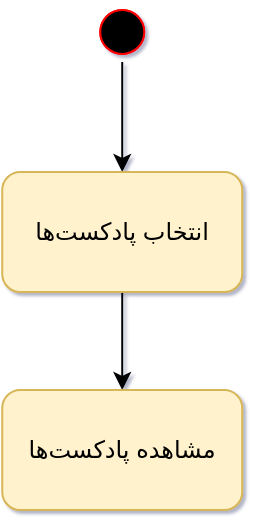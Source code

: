 <mxfile version="22.1.7" type="github" pages="19">
  <diagram id="IU4QbEFLuFTPxfrVKN8U" name="مشاهده‌ پادکست‌ها">
    <mxGraphModel dx="1246" dy="424" grid="0" gridSize="10" guides="1" tooltips="1" connect="1" arrows="1" fold="1" page="1" pageScale="1" pageWidth="850" pageHeight="1100" background="#ffffff" math="0" shadow="1">
      <root>
        <mxCell id="0" />
        <mxCell id="1" parent="0" />
        <mxCell id="k6ZLXF4ZezJg3OD_7ee3-1" value="" style="ellipse;html=1;shape=startState;fillColor=#000000;strokeColor=#ff0000;" parent="1" vertex="1">
          <mxGeometry x="398.12" y="20" width="30" height="30" as="geometry" />
        </mxCell>
        <mxCell id="M1vJ0tfAqrNWMRTYEBSF-1" style="edgeStyle=orthogonalEdgeStyle;rounded=0;orthogonalLoop=1;jettySize=auto;html=1;entryX=0.5;entryY=0;entryDx=0;entryDy=0;" parent="1" source="M1vJ0tfAqrNWMRTYEBSF-2" target="M1vJ0tfAqrNWMRTYEBSF-3" edge="1">
          <mxGeometry relative="1" as="geometry" />
        </mxCell>
        <mxCell id="M1vJ0tfAqrNWMRTYEBSF-2" value="" style="ellipse;html=1;shape=startState;fillColor=#000000;strokeColor=#ff0000;" parent="1" vertex="1">
          <mxGeometry x="398.12" y="20" width="30" height="30" as="geometry" />
        </mxCell>
        <mxCell id="1zLVHw3vAIFC-AfPiMri-1" style="edgeStyle=orthogonalEdgeStyle;rounded=0;orthogonalLoop=1;jettySize=auto;html=1;entryX=0.5;entryY=0;entryDx=0;entryDy=0;" parent="1" source="M1vJ0tfAqrNWMRTYEBSF-3" target="spIV2WK_pKVCceX08R4--1" edge="1">
          <mxGeometry relative="1" as="geometry" />
        </mxCell>
        <mxCell id="M1vJ0tfAqrNWMRTYEBSF-3" value="انتخاب پادکست‌ها" style="rounded=1;whiteSpace=wrap;html=1;fillColor=#fff2cc;strokeColor=#d6b656;" parent="1" vertex="1">
          <mxGeometry x="353.12" y="105" width="120" height="60" as="geometry" />
        </mxCell>
        <mxCell id="spIV2WK_pKVCceX08R4--1" value="مشاهده پادکست‌ها" style="rounded=1;whiteSpace=wrap;html=1;fillColor=#fff2cc;strokeColor=#d6b656;" parent="1" vertex="1">
          <mxGeometry x="353.12" y="214" width="120" height="60" as="geometry" />
        </mxCell>
      </root>
    </mxGraphModel>
  </diagram>
  <diagram id="ZDBqAYVeI_48zrZOUiyA" name="پیشنهاد برای پادکست">
    <mxGraphModel dx="1246" dy="424" grid="0" gridSize="10" guides="1" tooltips="1" connect="1" arrows="1" fold="1" page="1" pageScale="1" pageWidth="850" pageHeight="1100" math="0" shadow="1">
      <root>
        <mxCell id="0" />
        <mxCell id="1" parent="0" />
        <mxCell id="-PPTS48ZXH5jQsiLlJTE-1" style="edgeStyle=orthogonalEdgeStyle;rounded=0;orthogonalLoop=1;jettySize=auto;html=1;entryX=0.5;entryY=0;entryDx=0;entryDy=0;" parent="1" source="-PPTS48ZXH5jQsiLlJTE-2" target="-PPTS48ZXH5jQsiLlJTE-3" edge="1">
          <mxGeometry relative="1" as="geometry" />
        </mxCell>
        <mxCell id="-PPTS48ZXH5jQsiLlJTE-2" value="" style="ellipse;html=1;shape=startState;fillColor=#000000;strokeColor=#ff0000;" parent="1" vertex="1">
          <mxGeometry x="408.12" y="18" width="30" height="30" as="geometry" />
        </mxCell>
        <mxCell id="-PPTS48ZXH5jQsiLlJTE-3" value="" style="rounded=1;whiteSpace=wrap;html=1;fillColor=#fff2cc;strokeColor=#d6b656;" parent="1" vertex="1">
          <mxGeometry x="363.12" y="102" width="120" height="60" as="geometry" />
        </mxCell>
        <mxCell id="-PPTS48ZXH5jQsiLlJTE-4" value="" style="rhombus;whiteSpace=wrap;html=1;fillColor=#dae8fc;strokeColor=#6c8ebf;" parent="1" vertex="1">
          <mxGeometry x="48" y="346" width="169" height="80" as="geometry" />
        </mxCell>
      </root>
    </mxGraphModel>
  </diagram>
  <diagram id="vHkUNZTKIWTCjWEhAPmg" name="مشاهده مجله">
    <mxGraphModel dx="1246" dy="424" grid="0" gridSize="10" guides="1" tooltips="1" connect="1" arrows="1" fold="1" page="1" pageScale="1" pageWidth="850" pageHeight="1100" math="0" shadow="1">
      <root>
        <mxCell id="0" />
        <mxCell id="1" parent="0" />
        <mxCell id="DtHBlu9vY6bwpos8TZfw-3" style="edgeStyle=orthogonalEdgeStyle;rounded=0;orthogonalLoop=1;jettySize=auto;html=1;entryX=0.5;entryY=0;entryDx=0;entryDy=0;" parent="1" source="DtHBlu9vY6bwpos8TZfw-4" target="DtHBlu9vY6bwpos8TZfw-5" edge="1">
          <mxGeometry relative="1" as="geometry" />
        </mxCell>
        <mxCell id="DtHBlu9vY6bwpos8TZfw-4" value="" style="ellipse;html=1;shape=startState;fillColor=#000000;strokeColor=#ff0000;" parent="1" vertex="1">
          <mxGeometry x="408.12" y="18" width="30" height="30" as="geometry" />
        </mxCell>
        <mxCell id="DtHBlu9vY6bwpos8TZfw-5" value="" style="rounded=1;whiteSpace=wrap;html=1;fillColor=#fff2cc;strokeColor=#d6b656;" parent="1" vertex="1">
          <mxGeometry x="363.12" y="102" width="120" height="60" as="geometry" />
        </mxCell>
        <mxCell id="DtHBlu9vY6bwpos8TZfw-6" value="" style="rhombus;whiteSpace=wrap;html=1;fillColor=#dae8fc;strokeColor=#6c8ebf;" parent="1" vertex="1">
          <mxGeometry x="341" y="244" width="169" height="80" as="geometry" />
        </mxCell>
      </root>
    </mxGraphModel>
  </diagram>
  <diagram id="z7CmttYCGPX6qLOfJtiS" name="پیشنهاد برای مجله">
    <mxGraphModel dx="1246" dy="424" grid="0" gridSize="10" guides="1" tooltips="1" connect="1" arrows="1" fold="1" page="1" pageScale="1" pageWidth="850" pageHeight="1100" math="0" shadow="1">
      <root>
        <mxCell id="0" />
        <mxCell id="1" parent="0" />
        <mxCell id="wVcuXGwWFRisFdM-Ow2x-1" style="edgeStyle=orthogonalEdgeStyle;rounded=0;orthogonalLoop=1;jettySize=auto;html=1;entryX=0.5;entryY=0;entryDx=0;entryDy=0;" parent="1" source="wVcuXGwWFRisFdM-Ow2x-2" target="wVcuXGwWFRisFdM-Ow2x-3" edge="1">
          <mxGeometry relative="1" as="geometry" />
        </mxCell>
        <mxCell id="wVcuXGwWFRisFdM-Ow2x-2" value="" style="ellipse;html=1;shape=startState;fillColor=#000000;strokeColor=#ff0000;" parent="1" vertex="1">
          <mxGeometry x="408.12" y="18" width="30" height="30" as="geometry" />
        </mxCell>
        <mxCell id="wVcuXGwWFRisFdM-Ow2x-3" value="" style="rounded=1;whiteSpace=wrap;html=1;fillColor=#fff2cc;strokeColor=#d6b656;" parent="1" vertex="1">
          <mxGeometry x="363.12" y="102" width="120" height="60" as="geometry" />
        </mxCell>
        <mxCell id="wVcuXGwWFRisFdM-Ow2x-4" value="" style="rhombus;whiteSpace=wrap;html=1;fillColor=#dae8fc;strokeColor=#6c8ebf;" parent="1" vertex="1">
          <mxGeometry x="92" y="450" width="169" height="80" as="geometry" />
        </mxCell>
      </root>
    </mxGraphModel>
  </diagram>
  <diagram id="g3hmmyfDTkk_riZOD2IL" name="تست روانشناسی">
    <mxGraphModel dx="1246" dy="424" grid="0" gridSize="10" guides="1" tooltips="1" connect="1" arrows="1" fold="1" page="1" pageScale="1" pageWidth="850" pageHeight="1100" math="0" shadow="1">
      <root>
        <mxCell id="0" />
        <mxCell id="1" parent="0" />
        <mxCell id="pLKDDSKlxrVRtJhLnME_-1" style="edgeStyle=orthogonalEdgeStyle;rounded=0;orthogonalLoop=1;jettySize=auto;html=1;entryX=0.5;entryY=0;entryDx=0;entryDy=0;" parent="1" source="pLKDDSKlxrVRtJhLnME_-2" target="pLKDDSKlxrVRtJhLnME_-3" edge="1">
          <mxGeometry relative="1" as="geometry" />
        </mxCell>
        <mxCell id="pLKDDSKlxrVRtJhLnME_-2" value="" style="ellipse;html=1;shape=startState;fillColor=#000000;strokeColor=#ff0000;" parent="1" vertex="1">
          <mxGeometry x="408.12" y="18" width="30" height="30" as="geometry" />
        </mxCell>
        <mxCell id="bqUCP1LabAtK5J1-2fTZ-4" style="edgeStyle=orthogonalEdgeStyle;rounded=0;orthogonalLoop=1;jettySize=auto;html=1;entryX=0.5;entryY=0;entryDx=0;entryDy=0;" parent="1" source="pLKDDSKlxrVRtJhLnME_-3" target="bqUCP1LabAtK5J1-2fTZ-1" edge="1">
          <mxGeometry relative="1" as="geometry" />
        </mxCell>
        <mxCell id="pLKDDSKlxrVRtJhLnME_-3" value="انتخاب دکمه تست‌های روان‌شناسی" style="rounded=1;whiteSpace=wrap;html=1;fillColor=#fff2cc;strokeColor=#d6b656;" parent="1" vertex="1">
          <mxGeometry x="363.12" y="102" width="120" height="60" as="geometry" />
        </mxCell>
        <mxCell id="bqUCP1LabAtK5J1-2fTZ-5" style="edgeStyle=orthogonalEdgeStyle;rounded=0;orthogonalLoop=1;jettySize=auto;html=1;entryX=0.5;entryY=0;entryDx=0;entryDy=0;" parent="1" source="bqUCP1LabAtK5J1-2fTZ-1" target="bqUCP1LabAtK5J1-2fTZ-2" edge="1">
          <mxGeometry relative="1" as="geometry" />
        </mxCell>
        <mxCell id="bqUCP1LabAtK5J1-2fTZ-1" value="انتخاب موضوع تست از بین گزینه‌های موجود" style="rounded=1;whiteSpace=wrap;html=1;fillColor=#fff2cc;strokeColor=#d6b656;" parent="1" vertex="1">
          <mxGeometry x="363.12" y="219" width="120" height="60" as="geometry" />
        </mxCell>
        <mxCell id="bqUCP1LabAtK5J1-2fTZ-6" style="edgeStyle=orthogonalEdgeStyle;rounded=0;orthogonalLoop=1;jettySize=auto;html=1;" parent="1" source="bqUCP1LabAtK5J1-2fTZ-2" target="bqUCP1LabAtK5J1-2fTZ-3" edge="1">
          <mxGeometry relative="1" as="geometry" />
        </mxCell>
        <mxCell id="bqUCP1LabAtK5J1-2fTZ-2" value="پاسخ دادن به هر سوال از تست" style="rounded=1;whiteSpace=wrap;html=1;fillColor=#fff2cc;strokeColor=#d6b656;" parent="1" vertex="1">
          <mxGeometry x="363.12" y="336" width="120" height="60" as="geometry" />
        </mxCell>
        <mxCell id="bqUCP1LabAtK5J1-2fTZ-3" value="اتمام تست" style="rounded=1;whiteSpace=wrap;html=1;fillColor=#fff2cc;strokeColor=#d6b656;" parent="1" vertex="1">
          <mxGeometry x="363.12" y="453" width="120" height="60" as="geometry" />
        </mxCell>
      </root>
    </mxGraphModel>
  </diagram>
  <diagram name="ثبت‌نام" id="GEQRo5h9ixli0StdwVT6">
    <mxGraphModel dx="1246" dy="424" grid="0" gridSize="10" guides="1" tooltips="1" connect="1" arrows="1" fold="1" page="1" pageScale="1" pageWidth="850" pageHeight="1100" math="0" shadow="0">
      <root>
        <mxCell id="0" />
        <mxCell id="1" parent="0" />
        <mxCell id="FU2mFHKaWdH8SwG0TTAj-3" style="edgeStyle=orthogonalEdgeStyle;rounded=0;orthogonalLoop=1;jettySize=auto;html=1;entryX=0.5;entryY=0;entryDx=0;entryDy=0;" parent="1" source="AQqeIJzm-4LwvkK71rF2-14" target="FU2mFHKaWdH8SwG0TTAj-1" edge="1">
          <mxGeometry relative="1" as="geometry" />
        </mxCell>
        <mxCell id="AQqeIJzm-4LwvkK71rF2-14" value="" style="ellipse;html=1;shape=startState;fillColor=#000000;strokeColor=#ff0000;" parent="1" vertex="1">
          <mxGeometry x="398.12" y="20" width="30" height="30" as="geometry" />
        </mxCell>
        <mxCell id="AQqeIJzm-4LwvkK71rF2-34" style="edgeStyle=orthogonalEdgeStyle;rounded=0;orthogonalLoop=1;jettySize=auto;html=1;exitX=0.5;exitY=1;exitDx=0;exitDy=0;" parent="1" source="FU2mFHKaWdH8SwG0TTAj-9" edge="1">
          <mxGeometry relative="1" as="geometry">
            <mxPoint x="242.12" y="435" as="sourcePoint" />
            <mxPoint x="243" y="480" as="targetPoint" />
          </mxGeometry>
        </mxCell>
        <mxCell id="AQqeIJzm-4LwvkK71rF2-52" style="edgeStyle=orthogonalEdgeStyle;rounded=0;orthogonalLoop=1;jettySize=auto;html=1;entryX=1;entryY=0.467;entryDx=0;entryDy=0;entryPerimeter=0;exitX=1;exitY=0.5;exitDx=0;exitDy=0;" parent="1" source="AQqeIJzm-4LwvkK71rF2-51" edge="1">
          <mxGeometry relative="1" as="geometry">
            <mxPoint x="303.12" y="407.02" as="targetPoint" />
            <Array as="points">
              <mxPoint x="323" y="610" />
              <mxPoint x="323" y="407" />
            </Array>
            <mxPoint x="301.25" y="504" as="sourcePoint" />
          </mxGeometry>
        </mxCell>
        <mxCell id="AQqeIJzm-4LwvkK71rF2-61" value="no" style="edgeLabel;html=1;align=center;verticalAlign=middle;resizable=0;points=[];" parent="AQqeIJzm-4LwvkK71rF2-52" vertex="1" connectable="0">
          <mxGeometry x="0.11" y="-1" relative="1" as="geometry">
            <mxPoint as="offset" />
          </mxGeometry>
        </mxCell>
        <mxCell id="AQqeIJzm-4LwvkK71rF2-55" style="edgeStyle=orthogonalEdgeStyle;rounded=0;orthogonalLoop=1;jettySize=auto;html=1;entryX=0.5;entryY=0.003;entryDx=0;entryDy=0;entryPerimeter=0;" parent="1" source="AQqeIJzm-4LwvkK71rF2-51" target="FU2mFHKaWdH8SwG0TTAj-25" edge="1">
          <mxGeometry relative="1" as="geometry">
            <mxPoint x="243" y="683" as="targetPoint" />
          </mxGeometry>
        </mxCell>
        <mxCell id="AQqeIJzm-4LwvkK71rF2-62" value="yes" style="edgeLabel;html=1;align=center;verticalAlign=middle;resizable=0;points=[];" parent="AQqeIJzm-4LwvkK71rF2-55" vertex="1" connectable="0">
          <mxGeometry x="0.119" y="2" relative="1" as="geometry">
            <mxPoint y="-2" as="offset" />
          </mxGeometry>
        </mxCell>
        <mxCell id="AQqeIJzm-4LwvkK71rF2-51" value="اعتبارسنجی اطلاعات" style="rhombus;whiteSpace=wrap;html=1;fillColor=#dae8fc;strokeColor=#6c8ebf;" parent="1" vertex="1">
          <mxGeometry x="195" y="585" width="96.25" height="50" as="geometry" />
        </mxCell>
        <mxCell id="AQqeIJzm-4LwvkK71rF2-56" style="edgeStyle=orthogonalEdgeStyle;rounded=0;orthogonalLoop=1;jettySize=auto;html=1;exitX=0.5;exitY=1;exitDx=0;exitDy=0;entryX=0.5;entryY=0.004;entryDx=0;entryDy=0;entryPerimeter=0;" parent="1" source="FU2mFHKaWdH8SwG0TTAj-10" target="FU2mFHKaWdH8SwG0TTAj-19" edge="1">
          <mxGeometry relative="1" as="geometry">
            <mxPoint x="411.12" y="434" as="sourcePoint" />
            <mxPoint x="413" y="490" as="targetPoint" />
            <Array as="points">
              <mxPoint x="413" y="479" />
              <mxPoint x="413" y="479" />
            </Array>
          </mxGeometry>
        </mxCell>
        <mxCell id="AQqeIJzm-4LwvkK71rF2-57" style="edgeStyle=orthogonalEdgeStyle;rounded=0;orthogonalLoop=1;jettySize=auto;html=1;entryX=1;entryY=0.467;entryDx=0;entryDy=0;entryPerimeter=0;exitX=1;exitY=0.5;exitDx=0;exitDy=0;" parent="1" source="AQqeIJzm-4LwvkK71rF2-59" edge="1">
          <mxGeometry relative="1" as="geometry">
            <mxPoint x="474.24" y="407" as="targetPoint" />
            <Array as="points">
              <mxPoint x="494" y="610" />
              <mxPoint x="494" y="407" />
            </Array>
            <mxPoint x="472.37" y="504" as="sourcePoint" />
          </mxGeometry>
        </mxCell>
        <mxCell id="AQqeIJzm-4LwvkK71rF2-65" value="no" style="edgeLabel;html=1;align=center;verticalAlign=middle;resizable=0;points=[];" parent="AQqeIJzm-4LwvkK71rF2-57" vertex="1" connectable="0">
          <mxGeometry x="0.112" y="-2" relative="1" as="geometry">
            <mxPoint as="offset" />
          </mxGeometry>
        </mxCell>
        <mxCell id="AQqeIJzm-4LwvkK71rF2-58" style="edgeStyle=orthogonalEdgeStyle;rounded=0;orthogonalLoop=1;jettySize=auto;html=1;entryX=0.507;entryY=-0.003;entryDx=0;entryDy=0;entryPerimeter=0;" parent="1" source="AQqeIJzm-4LwvkK71rF2-59" target="FU2mFHKaWdH8SwG0TTAj-26" edge="1">
          <mxGeometry relative="1" as="geometry">
            <mxPoint x="413.12" y="683" as="targetPoint" />
          </mxGeometry>
        </mxCell>
        <mxCell id="AQqeIJzm-4LwvkK71rF2-66" value="yes" style="edgeLabel;html=1;align=center;verticalAlign=middle;resizable=0;points=[];" parent="AQqeIJzm-4LwvkK71rF2-58" vertex="1" connectable="0">
          <mxGeometry x="-0.067" relative="1" as="geometry">
            <mxPoint as="offset" />
          </mxGeometry>
        </mxCell>
        <mxCell id="AQqeIJzm-4LwvkK71rF2-59" value="اعتبارسنجی اطلاعات" style="rhombus;whiteSpace=wrap;html=1;fillColor=#dae8fc;strokeColor=#6c8ebf;" parent="1" vertex="1">
          <mxGeometry x="365.12" y="585" width="96.25" height="50" as="geometry" />
        </mxCell>
        <mxCell id="AQqeIJzm-4LwvkK71rF2-68" style="edgeStyle=orthogonalEdgeStyle;rounded=0;orthogonalLoop=1;jettySize=auto;html=1;entryX=0.5;entryY=0;entryDx=0;entryDy=0;exitX=0.5;exitY=1;exitDx=0;exitDy=0;exitPerimeter=0;" parent="1" source="FU2mFHKaWdH8SwG0TTAj-11" edge="1">
          <mxGeometry relative="1" as="geometry">
            <mxPoint x="585.37" y="432" as="sourcePoint" />
            <mxPoint x="585.49" y="479" as="targetPoint" />
            <Array as="points" />
          </mxGeometry>
        </mxCell>
        <mxCell id="AQqeIJzm-4LwvkK71rF2-69" style="edgeStyle=orthogonalEdgeStyle;rounded=0;orthogonalLoop=1;jettySize=auto;html=1;entryX=1;entryY=0.467;entryDx=0;entryDy=0;entryPerimeter=0;exitX=1;exitY=0.5;exitDx=0;exitDy=0;" parent="1" source="AQqeIJzm-4LwvkK71rF2-73" edge="1">
          <mxGeometry relative="1" as="geometry">
            <mxPoint x="646.49" y="407" as="targetPoint" />
            <Array as="points">
              <mxPoint x="667" y="610" />
              <mxPoint x="667" y="407" />
            </Array>
            <mxPoint x="644.62" y="504" as="sourcePoint" />
          </mxGeometry>
        </mxCell>
        <mxCell id="AQqeIJzm-4LwvkK71rF2-70" value="no" style="edgeLabel;html=1;align=center;verticalAlign=middle;resizable=0;points=[];" parent="AQqeIJzm-4LwvkK71rF2-69" vertex="1" connectable="0">
          <mxGeometry x="0.112" y="-2" relative="1" as="geometry">
            <mxPoint as="offset" />
          </mxGeometry>
        </mxCell>
        <mxCell id="AQqeIJzm-4LwvkK71rF2-71" style="edgeStyle=orthogonalEdgeStyle;rounded=0;orthogonalLoop=1;jettySize=auto;html=1;entryX=0.499;entryY=0.007;entryDx=0;entryDy=0;entryPerimeter=0;" parent="1" source="AQqeIJzm-4LwvkK71rF2-73" target="FU2mFHKaWdH8SwG0TTAj-27" edge="1">
          <mxGeometry relative="1" as="geometry">
            <mxPoint x="585.37" y="683" as="targetPoint" />
          </mxGeometry>
        </mxCell>
        <mxCell id="AQqeIJzm-4LwvkK71rF2-72" value="yes" style="edgeLabel;html=1;align=center;verticalAlign=middle;resizable=0;points=[];" parent="AQqeIJzm-4LwvkK71rF2-71" vertex="1" connectable="0">
          <mxGeometry x="-0.067" relative="1" as="geometry">
            <mxPoint as="offset" />
          </mxGeometry>
        </mxCell>
        <mxCell id="AQqeIJzm-4LwvkK71rF2-73" value="اعتبارسنجی اطلاعات" style="rhombus;whiteSpace=wrap;html=1;fillColor=#dae8fc;strokeColor=#6c8ebf;" parent="1" vertex="1">
          <mxGeometry x="537.37" y="585" width="96.25" height="50" as="geometry" />
        </mxCell>
        <mxCell id="FU2mFHKaWdH8SwG0TTAj-8" style="edgeStyle=orthogonalEdgeStyle;rounded=0;orthogonalLoop=1;jettySize=auto;html=1;" parent="1" source="FU2mFHKaWdH8SwG0TTAj-1" target="FU2mFHKaWdH8SwG0TTAj-7" edge="1">
          <mxGeometry relative="1" as="geometry" />
        </mxCell>
        <mxCell id="FU2mFHKaWdH8SwG0TTAj-1" value="انتخاب گزینه ثبت‌نام" style="rounded=1;whiteSpace=wrap;html=1;fillColor=#fff2cc;strokeColor=#d6b656;" parent="1" vertex="1">
          <mxGeometry x="353.12" y="97" width="120" height="60" as="geometry" />
        </mxCell>
        <mxCell id="FU2mFHKaWdH8SwG0TTAj-12" style="edgeStyle=orthogonalEdgeStyle;rounded=0;orthogonalLoop=1;jettySize=auto;html=1;entryX=0.5;entryY=0;entryDx=0;entryDy=0;" parent="1" source="FU2mFHKaWdH8SwG0TTAj-7" target="FU2mFHKaWdH8SwG0TTAj-10" edge="1">
          <mxGeometry relative="1" as="geometry" />
        </mxCell>
        <mxCell id="FU2mFHKaWdH8SwG0TTAj-13" value="پزشک" style="edgeLabel;html=1;align=center;verticalAlign=middle;resizable=0;points=[];" parent="FU2mFHKaWdH8SwG0TTAj-12" vertex="1" connectable="0">
          <mxGeometry x="-0.166" relative="1" as="geometry">
            <mxPoint as="offset" />
          </mxGeometry>
        </mxCell>
        <mxCell id="FU2mFHKaWdH8SwG0TTAj-14" style="edgeStyle=orthogonalEdgeStyle;rounded=0;orthogonalLoop=1;jettySize=auto;html=1;entryX=0.5;entryY=0;entryDx=0;entryDy=0;" parent="1" source="FU2mFHKaWdH8SwG0TTAj-7" target="FU2mFHKaWdH8SwG0TTAj-9" edge="1">
          <mxGeometry relative="1" as="geometry" />
        </mxCell>
        <mxCell id="FU2mFHKaWdH8SwG0TTAj-17" value="بیمار" style="edgeLabel;html=1;align=center;verticalAlign=middle;resizable=0;points=[];" parent="FU2mFHKaWdH8SwG0TTAj-14" vertex="1" connectable="0">
          <mxGeometry x="0.521" y="-1" relative="1" as="geometry">
            <mxPoint as="offset" />
          </mxGeometry>
        </mxCell>
        <mxCell id="FU2mFHKaWdH8SwG0TTAj-15" style="edgeStyle=orthogonalEdgeStyle;rounded=0;orthogonalLoop=1;jettySize=auto;html=1;entryX=0.5;entryY=0;entryDx=0;entryDy=0;" parent="1" source="FU2mFHKaWdH8SwG0TTAj-7" target="FU2mFHKaWdH8SwG0TTAj-11" edge="1">
          <mxGeometry relative="1" as="geometry" />
        </mxCell>
        <mxCell id="FU2mFHKaWdH8SwG0TTAj-16" value="بهیار" style="edgeLabel;html=1;align=center;verticalAlign=middle;resizable=0;points=[];" parent="FU2mFHKaWdH8SwG0TTAj-15" vertex="1" connectable="0">
          <mxGeometry x="0.501" relative="1" as="geometry">
            <mxPoint y="2" as="offset" />
          </mxGeometry>
        </mxCell>
        <mxCell id="FU2mFHKaWdH8SwG0TTAj-7" value="وارد کردن نقش" style="rhombus;whiteSpace=wrap;html=1;fillColor=#dae8fc;strokeColor=#6c8ebf;" parent="1" vertex="1">
          <mxGeometry x="327.75" y="200" width="169" height="80" as="geometry" />
        </mxCell>
        <mxCell id="FU2mFHKaWdH8SwG0TTAj-9" value="پر کردن فرم مخصوص بیمار" style="rounded=1;whiteSpace=wrap;html=1;fillColor=#fff2cc;strokeColor=#d6b656;" parent="1" vertex="1">
          <mxGeometry x="183" y="370" width="120" height="60" as="geometry" />
        </mxCell>
        <mxCell id="FU2mFHKaWdH8SwG0TTAj-10" value="پر کردن فرم مخصوص پزشک" style="rounded=1;whiteSpace=wrap;html=1;fillColor=#fff2cc;strokeColor=#d6b656;" parent="1" vertex="1">
          <mxGeometry x="353" y="370" width="120" height="60" as="geometry" />
        </mxCell>
        <mxCell id="FU2mFHKaWdH8SwG0TTAj-11" value="پر کردن فرم مخصوص بهیار" style="rounded=1;whiteSpace=wrap;html=1;fillColor=#fff2cc;strokeColor=#d6b656;" parent="1" vertex="1">
          <mxGeometry x="525.49" y="370" width="120" height="60" as="geometry" />
        </mxCell>
        <mxCell id="FU2mFHKaWdH8SwG0TTAj-21" style="edgeStyle=orthogonalEdgeStyle;rounded=0;orthogonalLoop=1;jettySize=auto;html=1;entryX=0.5;entryY=0;entryDx=0;entryDy=0;" parent="1" source="FU2mFHKaWdH8SwG0TTAj-18" target="AQqeIJzm-4LwvkK71rF2-73" edge="1">
          <mxGeometry relative="1" as="geometry" />
        </mxCell>
        <mxCell id="FU2mFHKaWdH8SwG0TTAj-18" value="انتخاب گزینه ثبت" style="rounded=1;whiteSpace=wrap;html=1;fillColor=#fff2cc;strokeColor=#d6b656;" parent="1" vertex="1">
          <mxGeometry x="525" y="480" width="120" height="60" as="geometry" />
        </mxCell>
        <mxCell id="FU2mFHKaWdH8SwG0TTAj-23" style="edgeStyle=orthogonalEdgeStyle;rounded=0;orthogonalLoop=1;jettySize=auto;html=1;entryX=0.5;entryY=0;entryDx=0;entryDy=0;" parent="1" source="FU2mFHKaWdH8SwG0TTAj-19" target="AQqeIJzm-4LwvkK71rF2-59" edge="1">
          <mxGeometry relative="1" as="geometry" />
        </mxCell>
        <mxCell id="FU2mFHKaWdH8SwG0TTAj-19" value="انتخاب گزینه ثبت" style="rounded=1;whiteSpace=wrap;html=1;fillColor=#fff2cc;strokeColor=#d6b656;" parent="1" vertex="1">
          <mxGeometry x="353.12" y="480" width="120" height="60" as="geometry" />
        </mxCell>
        <mxCell id="FU2mFHKaWdH8SwG0TTAj-24" style="edgeStyle=orthogonalEdgeStyle;rounded=0;orthogonalLoop=1;jettySize=auto;html=1;entryX=0.5;entryY=0;entryDx=0;entryDy=0;" parent="1" source="FU2mFHKaWdH8SwG0TTAj-20" target="AQqeIJzm-4LwvkK71rF2-51" edge="1">
          <mxGeometry relative="1" as="geometry" />
        </mxCell>
        <mxCell id="FU2mFHKaWdH8SwG0TTAj-20" value="انتخاب گزینه ثبت" style="rounded=1;whiteSpace=wrap;html=1;fillColor=#fff2cc;strokeColor=#d6b656;" parent="1" vertex="1">
          <mxGeometry x="183" y="480" width="120" height="60" as="geometry" />
        </mxCell>
        <mxCell id="FU2mFHKaWdH8SwG0TTAj-25" value="وارد شدن به پنل ورود" style="rounded=1;whiteSpace=wrap;html=1;fillColor=#fff2cc;strokeColor=#d6b656;" parent="1" vertex="1">
          <mxGeometry x="183" y="690" width="120" height="60" as="geometry" />
        </mxCell>
        <mxCell id="FU2mFHKaWdH8SwG0TTAj-26" value="وارد شدن به پنل ورود" style="rounded=1;whiteSpace=wrap;html=1;fillColor=#fff2cc;strokeColor=#d6b656;" parent="1" vertex="1">
          <mxGeometry x="352.25" y="690" width="120" height="60" as="geometry" />
        </mxCell>
        <mxCell id="FU2mFHKaWdH8SwG0TTAj-27" value="وارد شدن به پنل ورود&amp;nbsp;" style="rounded=1;whiteSpace=wrap;html=1;fillColor=#fff2cc;strokeColor=#d6b656;" parent="1" vertex="1">
          <mxGeometry x="525.5" y="690" width="120" height="60" as="geometry" />
        </mxCell>
      </root>
    </mxGraphModel>
  </diagram>
  <diagram id="Te4KLHVubChY0bSY9mck" name="ورود">
    <mxGraphModel dx="1246" dy="424" grid="0" gridSize="10" guides="1" tooltips="1" connect="1" arrows="1" fold="1" page="1" pageScale="1" pageWidth="850" pageHeight="1100" math="0" shadow="0">
      <root>
        <mxCell id="0" />
        <mxCell id="1" parent="0" />
        <mxCell id="pQG8heWf9BG__WIYjP68-1" style="edgeStyle=orthogonalEdgeStyle;rounded=0;orthogonalLoop=1;jettySize=auto;html=1;entryX=0.5;entryY=0;entryDx=0;entryDy=0;" parent="1" source="pQG8heWf9BG__WIYjP68-2" target="pQG8heWf9BG__WIYjP68-3" edge="1">
          <mxGeometry relative="1" as="geometry" />
        </mxCell>
        <mxCell id="pQG8heWf9BG__WIYjP68-2" value="" style="ellipse;html=1;shape=startState;fillColor=#000000;strokeColor=#ff0000;" parent="1" vertex="1">
          <mxGeometry x="408.12" y="18" width="30" height="30" as="geometry" />
        </mxCell>
        <mxCell id="88r36tTjinvD_vKy1T7o-3" style="edgeStyle=orthogonalEdgeStyle;rounded=0;orthogonalLoop=1;jettySize=auto;html=1;entryX=0.5;entryY=0;entryDx=0;entryDy=0;" parent="1" source="pQG8heWf9BG__WIYjP68-3" target="88r36tTjinvD_vKy1T7o-2" edge="1">
          <mxGeometry relative="1" as="geometry" />
        </mxCell>
        <mxCell id="pQG8heWf9BG__WIYjP68-3" value="انتخاب گزینه ورود" style="rounded=1;whiteSpace=wrap;html=1;fillColor=#fff2cc;strokeColor=#d6b656;" parent="1" vertex="1">
          <mxGeometry x="363.12" y="102" width="120" height="60" as="geometry" />
        </mxCell>
        <mxCell id="UgArdJY0Bk9Y33apKqT9-7" style="edgeStyle=orthogonalEdgeStyle;rounded=0;orthogonalLoop=1;jettySize=auto;html=1;exitX=0;exitY=0.5;exitDx=0;exitDy=0;entryX=1;entryY=0.5;entryDx=0;entryDy=0;" parent="1" source="pQG8heWf9BG__WIYjP68-4" target="UgArdJY0Bk9Y33apKqT9-1" edge="1">
          <mxGeometry relative="1" as="geometry" />
        </mxCell>
        <mxCell id="UgArdJY0Bk9Y33apKqT9-14" value="قبول" style="edgeLabel;html=1;align=center;verticalAlign=middle;resizable=0;points=[];" parent="UgArdJY0Bk9Y33apKqT9-7" vertex="1" connectable="0">
          <mxGeometry x="-0.073" y="1" relative="1" as="geometry">
            <mxPoint as="offset" />
          </mxGeometry>
        </mxCell>
        <mxCell id="UgArdJY0Bk9Y33apKqT9-10" style="edgeStyle=orthogonalEdgeStyle;rounded=0;orthogonalLoop=1;jettySize=auto;html=1;entryX=0.5;entryY=0;entryDx=0;entryDy=0;" parent="1" source="pQG8heWf9BG__WIYjP68-4" target="UgArdJY0Bk9Y33apKqT9-4" edge="1">
          <mxGeometry relative="1" as="geometry" />
        </mxCell>
        <mxCell id="UgArdJY0Bk9Y33apKqT9-17" value="رد" style="edgeLabel;html=1;align=center;verticalAlign=middle;resizable=0;points=[];" parent="UgArdJY0Bk9Y33apKqT9-10" vertex="1" connectable="0">
          <mxGeometry x="-0.041" y="1" relative="1" as="geometry">
            <mxPoint as="offset" />
          </mxGeometry>
        </mxCell>
        <mxCell id="pQG8heWf9BG__WIYjP68-4" value="جست و جو در دیتابیس بیماران" style="rhombus;whiteSpace=wrap;html=1;fillColor=#dae8fc;strokeColor=#6c8ebf;" parent="1" vertex="1">
          <mxGeometry x="338.62" y="336" width="169" height="80" as="geometry" />
        </mxCell>
        <mxCell id="UgArdJY0Bk9Y33apKqT9-13" style="edgeStyle=orthogonalEdgeStyle;rounded=0;orthogonalLoop=1;jettySize=auto;html=1;" parent="1" source="88r36tTjinvD_vKy1T7o-2" target="pQG8heWf9BG__WIYjP68-4" edge="1">
          <mxGeometry relative="1" as="geometry" />
        </mxCell>
        <mxCell id="88r36tTjinvD_vKy1T7o-2" value="وارد کردن نام کاربری و رمزعبور" style="rounded=1;whiteSpace=wrap;html=1;fillColor=#fff2cc;strokeColor=#d6b656;" parent="1" vertex="1">
          <mxGeometry x="363.12" y="219" width="120" height="60" as="geometry" />
        </mxCell>
        <mxCell id="UgArdJY0Bk9Y33apKqT9-1" value="وارد شدن به پنل بیمار" style="rounded=1;whiteSpace=wrap;html=1;fillColor=#fff2cc;strokeColor=#d6b656;" parent="1" vertex="1">
          <mxGeometry x="136" y="346" width="120" height="60" as="geometry" />
        </mxCell>
        <mxCell id="UgArdJY0Bk9Y33apKqT9-2" value="وارد شدن به پنل پزشک" style="rounded=1;whiteSpace=wrap;html=1;fillColor=#fff2cc;strokeColor=#d6b656;" parent="1" vertex="1">
          <mxGeometry x="589" y="486" width="120" height="60" as="geometry" />
        </mxCell>
        <mxCell id="UgArdJY0Bk9Y33apKqT9-3" value="وارد شدن به پنل بهیار" style="rounded=1;whiteSpace=wrap;html=1;fillColor=#fff2cc;strokeColor=#d6b656;" parent="1" vertex="1">
          <mxGeometry x="136" y="624" width="120" height="60" as="geometry" />
        </mxCell>
        <mxCell id="UgArdJY0Bk9Y33apKqT9-8" style="edgeStyle=orthogonalEdgeStyle;rounded=0;orthogonalLoop=1;jettySize=auto;html=1;entryX=0;entryY=0.5;entryDx=0;entryDy=0;" parent="1" source="UgArdJY0Bk9Y33apKqT9-4" target="UgArdJY0Bk9Y33apKqT9-2" edge="1">
          <mxGeometry relative="1" as="geometry" />
        </mxCell>
        <mxCell id="UgArdJY0Bk9Y33apKqT9-15" value="قبول" style="edgeLabel;html=1;align=center;verticalAlign=middle;resizable=0;points=[];" parent="UgArdJY0Bk9Y33apKqT9-8" vertex="1" connectable="0">
          <mxGeometry x="-0.079" relative="1" as="geometry">
            <mxPoint as="offset" />
          </mxGeometry>
        </mxCell>
        <mxCell id="UgArdJY0Bk9Y33apKqT9-12" style="edgeStyle=orthogonalEdgeStyle;rounded=0;orthogonalLoop=1;jettySize=auto;html=1;" parent="1" source="UgArdJY0Bk9Y33apKqT9-4" target="UgArdJY0Bk9Y33apKqT9-5" edge="1">
          <mxGeometry relative="1" as="geometry" />
        </mxCell>
        <mxCell id="UgArdJY0Bk9Y33apKqT9-19" value="رد" style="edgeLabel;html=1;align=center;verticalAlign=middle;resizable=0;points=[];" parent="UgArdJY0Bk9Y33apKqT9-12" vertex="1" connectable="0">
          <mxGeometry x="-0.041" relative="1" as="geometry">
            <mxPoint as="offset" />
          </mxGeometry>
        </mxCell>
        <mxCell id="UgArdJY0Bk9Y33apKqT9-4" value="جست و جو&amp;nbsp;در دیتابیس پزشکان" style="rhombus;whiteSpace=wrap;html=1;fillColor=#dae8fc;strokeColor=#6c8ebf;" parent="1" vertex="1">
          <mxGeometry x="338.62" y="476" width="169" height="80" as="geometry" />
        </mxCell>
        <mxCell id="UgArdJY0Bk9Y33apKqT9-6" style="edgeStyle=orthogonalEdgeStyle;rounded=0;orthogonalLoop=1;jettySize=auto;html=1;entryX=1;entryY=0.5;entryDx=0;entryDy=0;" parent="1" source="UgArdJY0Bk9Y33apKqT9-5" target="UgArdJY0Bk9Y33apKqT9-3" edge="1">
          <mxGeometry relative="1" as="geometry" />
        </mxCell>
        <mxCell id="UgArdJY0Bk9Y33apKqT9-16" value="قبول" style="edgeLabel;html=1;align=center;verticalAlign=middle;resizable=0;points=[];" parent="UgArdJY0Bk9Y33apKqT9-6" vertex="1" connectable="0">
          <mxGeometry x="-0.119" relative="1" as="geometry">
            <mxPoint as="offset" />
          </mxGeometry>
        </mxCell>
        <mxCell id="UgArdJY0Bk9Y33apKqT9-20" style="edgeStyle=orthogonalEdgeStyle;rounded=0;orthogonalLoop=1;jettySize=auto;html=1;entryX=1;entryY=0.5;entryDx=0;entryDy=0;" parent="1" source="UgArdJY0Bk9Y33apKqT9-5" target="88r36tTjinvD_vKy1T7o-2" edge="1">
          <mxGeometry relative="1" as="geometry">
            <Array as="points">
              <mxPoint x="740" y="654" />
              <mxPoint x="740" y="447" />
              <mxPoint x="741" y="447" />
              <mxPoint x="741" y="249" />
            </Array>
          </mxGeometry>
        </mxCell>
        <mxCell id="UgArdJY0Bk9Y33apKqT9-21" value="رد" style="edgeLabel;html=1;align=center;verticalAlign=middle;resizable=0;points=[];" parent="UgArdJY0Bk9Y33apKqT9-20" vertex="1" connectable="0">
          <mxGeometry x="0.112" relative="1" as="geometry">
            <mxPoint as="offset" />
          </mxGeometry>
        </mxCell>
        <mxCell id="UgArdJY0Bk9Y33apKqT9-5" value="جست و جو&amp;nbsp;در دیتابیس بهیاران" style="rhombus;whiteSpace=wrap;html=1;fillColor=#dae8fc;strokeColor=#6c8ebf;" parent="1" vertex="1">
          <mxGeometry x="338.62" y="614" width="169" height="80" as="geometry" />
        </mxCell>
      </root>
    </mxGraphModel>
  </diagram>
  <diagram id="BHZnrNLnJnv8liGBW0W6" name="ثبت نوبت">
    <mxGraphModel dx="1246" dy="424" grid="0" gridSize="10" guides="1" tooltips="1" connect="1" arrows="1" fold="1" page="1" pageScale="1" pageWidth="850" pageHeight="1400" math="0" shadow="1">
      <root>
        <mxCell id="0" />
        <mxCell id="1" parent="0" />
        <mxCell id="GOk-pDdKcaSjYP1GK6xx-1" style="edgeStyle=orthogonalEdgeStyle;rounded=0;orthogonalLoop=1;jettySize=auto;html=1;entryX=0.5;entryY=0;entryDx=0;entryDy=0;" parent="1" source="GOk-pDdKcaSjYP1GK6xx-2" target="GOk-pDdKcaSjYP1GK6xx-3" edge="1">
          <mxGeometry relative="1" as="geometry" />
        </mxCell>
        <mxCell id="GOk-pDdKcaSjYP1GK6xx-2" value="" style="ellipse;html=1;shape=startState;fillColor=#000000;strokeColor=#ff0000;" parent="1" vertex="1">
          <mxGeometry x="408.12" y="18" width="30" height="30" as="geometry" />
        </mxCell>
        <mxCell id="SbawjOaqeIdmIskxYOFH-6" style="edgeStyle=orthogonalEdgeStyle;rounded=0;orthogonalLoop=1;jettySize=auto;html=1;entryX=0.5;entryY=0;entryDx=0;entryDy=0;" parent="1" source="GOk-pDdKcaSjYP1GK6xx-3" target="SbawjOaqeIdmIskxYOFH-1" edge="1">
          <mxGeometry relative="1" as="geometry" />
        </mxCell>
        <mxCell id="GOk-pDdKcaSjYP1GK6xx-3" value="انتخاب گزینه پزشکان" style="rounded=1;whiteSpace=wrap;html=1;fillColor=#fff2cc;strokeColor=#d6b656;" parent="1" vertex="1">
          <mxGeometry x="363.12" y="102" width="120" height="60" as="geometry" />
        </mxCell>
        <mxCell id="SbawjOaqeIdmIskxYOFH-20" style="edgeStyle=orthogonalEdgeStyle;rounded=0;orthogonalLoop=1;jettySize=auto;html=1;entryX=0.5;entryY=0;entryDx=0;entryDy=0;" parent="1" source="GOk-pDdKcaSjYP1GK6xx-4" target="SbawjOaqeIdmIskxYOFH-18" edge="1">
          <mxGeometry relative="1" as="geometry" />
        </mxCell>
        <mxCell id="SbawjOaqeIdmIskxYOFH-21" value="موفق" style="edgeLabel;html=1;align=center;verticalAlign=middle;resizable=0;points=[];" parent="SbawjOaqeIdmIskxYOFH-20" vertex="1" connectable="0">
          <mxGeometry x="-0.101" y="1" relative="1" as="geometry">
            <mxPoint as="offset" />
          </mxGeometry>
        </mxCell>
        <mxCell id="SbawjOaqeIdmIskxYOFH-22" style="edgeStyle=orthogonalEdgeStyle;rounded=0;orthogonalLoop=1;jettySize=auto;html=1;entryX=1;entryY=0.5;entryDx=0;entryDy=0;" parent="1" source="GOk-pDdKcaSjYP1GK6xx-4" target="SbawjOaqeIdmIskxYOFH-13" edge="1">
          <mxGeometry relative="1" as="geometry">
            <Array as="points">
              <mxPoint x="528" y="1054" />
              <mxPoint x="528" y="930" />
            </Array>
          </mxGeometry>
        </mxCell>
        <mxCell id="SbawjOaqeIdmIskxYOFH-23" value="ناموفق" style="edgeLabel;html=1;align=center;verticalAlign=middle;resizable=0;points=[];" parent="SbawjOaqeIdmIskxYOFH-22" vertex="1" connectable="0">
          <mxGeometry x="-0.087" y="1" relative="1" as="geometry">
            <mxPoint as="offset" />
          </mxGeometry>
        </mxCell>
        <mxCell id="GOk-pDdKcaSjYP1GK6xx-4" value="عملیات پرداخت" style="rhombus;whiteSpace=wrap;html=1;fillColor=#dae8fc;strokeColor=#6c8ebf;" parent="1" vertex="1">
          <mxGeometry x="338.62" y="1014" width="169" height="80" as="geometry" />
        </mxCell>
        <mxCell id="SbawjOaqeIdmIskxYOFH-7" style="edgeStyle=orthogonalEdgeStyle;rounded=0;orthogonalLoop=1;jettySize=auto;html=1;entryX=0.5;entryY=0;entryDx=0;entryDy=0;" parent="1" source="SbawjOaqeIdmIskxYOFH-1" target="SbawjOaqeIdmIskxYOFH-2" edge="1">
          <mxGeometry relative="1" as="geometry" />
        </mxCell>
        <mxCell id="SbawjOaqeIdmIskxYOFH-8" style="edgeStyle=orthogonalEdgeStyle;rounded=0;orthogonalLoop=1;jettySize=auto;html=1;entryX=1;entryY=0.5;entryDx=0;entryDy=0;" parent="1" source="SbawjOaqeIdmIskxYOFH-1" target="SbawjOaqeIdmIskxYOFH-3" edge="1">
          <mxGeometry relative="1" as="geometry">
            <mxPoint x="495" y="483" as="targetPoint" />
            <Array as="points">
              <mxPoint x="525" y="246" />
              <mxPoint x="525" y="474" />
            </Array>
          </mxGeometry>
        </mxCell>
        <mxCell id="SbawjOaqeIdmIskxYOFH-1" value="انتخاب پزشک مورد نظر به کمک سرچ و فیلتر" style="rounded=1;whiteSpace=wrap;html=1;fillColor=#fff2cc;strokeColor=#d6b656;" parent="1" vertex="1">
          <mxGeometry x="363.12" y="216" width="120" height="60" as="geometry" />
        </mxCell>
        <mxCell id="SbawjOaqeIdmIskxYOFH-9" style="edgeStyle=orthogonalEdgeStyle;rounded=0;orthogonalLoop=1;jettySize=auto;html=1;entryX=0.5;entryY=0;entryDx=0;entryDy=0;" parent="1" source="SbawjOaqeIdmIskxYOFH-2" target="SbawjOaqeIdmIskxYOFH-3" edge="1">
          <mxGeometry relative="1" as="geometry" />
        </mxCell>
        <mxCell id="SbawjOaqeIdmIskxYOFH-2" value="مشاهده پروفایل پزشک" style="rounded=1;whiteSpace=wrap;html=1;fillColor=#fff2cc;strokeColor=#d6b656;" parent="1" vertex="1">
          <mxGeometry x="363.12" y="330" width="120" height="60" as="geometry" />
        </mxCell>
        <mxCell id="SbawjOaqeIdmIskxYOFH-10" style="edgeStyle=orthogonalEdgeStyle;rounded=0;orthogonalLoop=1;jettySize=auto;html=1;entryX=0.5;entryY=0;entryDx=0;entryDy=0;" parent="1" source="SbawjOaqeIdmIskxYOFH-3" target="SbawjOaqeIdmIskxYOFH-4" edge="1">
          <mxGeometry relative="1" as="geometry" />
        </mxCell>
        <mxCell id="SbawjOaqeIdmIskxYOFH-3" value="انتخاب گزینه درخواست نوبت" style="rounded=1;whiteSpace=wrap;html=1;fillColor=#fff2cc;strokeColor=#d6b656;" parent="1" vertex="1">
          <mxGeometry x="363.12" y="444" width="120" height="60" as="geometry" />
        </mxCell>
        <mxCell id="SbawjOaqeIdmIskxYOFH-11" style="edgeStyle=orthogonalEdgeStyle;rounded=0;orthogonalLoop=1;jettySize=auto;html=1;entryX=0.5;entryY=0;entryDx=0;entryDy=0;" parent="1" source="SbawjOaqeIdmIskxYOFH-4" target="SbawjOaqeIdmIskxYOFH-5" edge="1">
          <mxGeometry relative="1" as="geometry" />
        </mxCell>
        <mxCell id="SbawjOaqeIdmIskxYOFH-4" value="انتخاب تاریخ در پنجره بازشده" style="rounded=1;whiteSpace=wrap;html=1;fillColor=#fff2cc;strokeColor=#d6b656;" parent="1" vertex="1">
          <mxGeometry x="363.12" y="558" width="120" height="60" as="geometry" />
        </mxCell>
        <mxCell id="SbawjOaqeIdmIskxYOFH-14" style="edgeStyle=orthogonalEdgeStyle;rounded=0;orthogonalLoop=1;jettySize=auto;html=1;entryX=0.5;entryY=0;entryDx=0;entryDy=0;" parent="1" source="SbawjOaqeIdmIskxYOFH-5" target="SbawjOaqeIdmIskxYOFH-12" edge="1">
          <mxGeometry relative="1" as="geometry" />
        </mxCell>
        <mxCell id="SbawjOaqeIdmIskxYOFH-5" value="انتخاب زمان در پنجره بازشده" style="rounded=1;whiteSpace=wrap;html=1;fillColor=#fff2cc;strokeColor=#d6b656;" parent="1" vertex="1">
          <mxGeometry x="363.12" y="672" width="120" height="60" as="geometry" />
        </mxCell>
        <mxCell id="SbawjOaqeIdmIskxYOFH-15" style="edgeStyle=orthogonalEdgeStyle;rounded=0;orthogonalLoop=1;jettySize=auto;html=1;entryX=0.5;entryY=0;entryDx=0;entryDy=0;" parent="1" source="SbawjOaqeIdmIskxYOFH-12" target="SbawjOaqeIdmIskxYOFH-13" edge="1">
          <mxGeometry relative="1" as="geometry" />
        </mxCell>
        <mxCell id="SbawjOaqeIdmIskxYOFH-12" value="انتخاب نوع مراجعه" style="rounded=1;whiteSpace=wrap;html=1;fillColor=#fff2cc;strokeColor=#d6b656;" parent="1" vertex="1">
          <mxGeometry x="363.12" y="786" width="120" height="60" as="geometry" />
        </mxCell>
        <mxCell id="SbawjOaqeIdmIskxYOFH-17" style="edgeStyle=orthogonalEdgeStyle;rounded=0;orthogonalLoop=1;jettySize=auto;html=1;entryX=0.499;entryY=0.01;entryDx=0;entryDy=0;entryPerimeter=0;" parent="1" source="SbawjOaqeIdmIskxYOFH-13" target="GOk-pDdKcaSjYP1GK6xx-4" edge="1">
          <mxGeometry relative="1" as="geometry">
            <mxPoint x="423.12" y="1014" as="targetPoint" />
          </mxGeometry>
        </mxCell>
        <mxCell id="SbawjOaqeIdmIskxYOFH-13" value="انتخاب گزینه پرداخت" style="rounded=1;whiteSpace=wrap;html=1;fillColor=#fff2cc;strokeColor=#d6b656;" parent="1" vertex="1">
          <mxGeometry x="363.12" y="900" width="120" height="60" as="geometry" />
        </mxCell>
        <mxCell id="SbawjOaqeIdmIskxYOFH-18" value="انتخاب گزینه ثبت نوبت" style="rounded=1;whiteSpace=wrap;html=1;fillColor=#fff2cc;strokeColor=#d6b656;" parent="1" vertex="1">
          <mxGeometry x="363.12" y="1148" width="120" height="60" as="geometry" />
        </mxCell>
        <mxCell id="0Cap5Tvce9wN0vWn_NCf-1" value="&lt;font color=&quot;#ff2e9d&quot; style=&quot;font-size: 41px;&quot; face=&quot;Tahoma&quot;&gt;پنل بیمار&lt;/font&gt;&lt;font style=&quot;font-size: 41px;&quot; face=&quot;_kxpbe5iIvoVPWevJDPW&quot;&gt;&lt;br&gt;&lt;/font&gt;" style="text;html=1;align=center;verticalAlign=middle;resizable=0;points=[];autosize=1;strokeColor=none;fillColor=none;" parent="1" vertex="1">
          <mxGeometry x="630" y="22" width="164" height="64" as="geometry" />
        </mxCell>
      </root>
    </mxGraphModel>
  </diagram>
  <diagram id="VR30BGKvJnrLNT1NmAO3" name="ثبت‌نظر">
    <mxGraphModel dx="1312" dy="446" grid="0" gridSize="10" guides="1" tooltips="1" connect="1" arrows="1" fold="1" page="1" pageScale="1" pageWidth="850" pageHeight="1100" math="0" shadow="0">
      <root>
        <mxCell id="0" />
        <mxCell id="1" parent="0" />
        <mxCell id="Qh9AhKG1o2BDEaIBMA0E-15" style="edgeStyle=orthogonalEdgeStyle;rounded=0;orthogonalLoop=1;jettySize=auto;html=1;entryX=0;entryY=0.5;entryDx=0;entryDy=0;" parent="1" source="6g6nurmHRTCGuYRDILE0-4" target="Qh9AhKG1o2BDEaIBMA0E-13" edge="1">
          <mxGeometry relative="1" as="geometry" />
        </mxCell>
        <mxCell id="Qh9AhKG1o2BDEaIBMA0E-18" value="خیر" style="edgeLabel;html=1;align=center;verticalAlign=middle;resizable=0;points=[];" parent="Qh9AhKG1o2BDEaIBMA0E-15" vertex="1" connectable="0">
          <mxGeometry x="0.013" y="-1" relative="1" as="geometry">
            <mxPoint as="offset" />
          </mxGeometry>
        </mxCell>
        <mxCell id="Qh9AhKG1o2BDEaIBMA0E-16" style="edgeStyle=orthogonalEdgeStyle;rounded=0;orthogonalLoop=1;jettySize=auto;html=1;entryX=0.5;entryY=0;entryDx=0;entryDy=0;" parent="1" source="6g6nurmHRTCGuYRDILE0-4" target="Qh9AhKG1o2BDEaIBMA0E-11" edge="1">
          <mxGeometry relative="1" as="geometry" />
        </mxCell>
        <mxCell id="Qh9AhKG1o2BDEaIBMA0E-20" value="بله" style="edgeLabel;html=1;align=center;verticalAlign=middle;resizable=0;points=[];" parent="Qh9AhKG1o2BDEaIBMA0E-16" vertex="1" connectable="0">
          <mxGeometry x="-0.144" relative="1" as="geometry">
            <mxPoint as="offset" />
          </mxGeometry>
        </mxCell>
        <mxCell id="6g6nurmHRTCGuYRDILE0-4" value="سابقه ویزیت توسط پزشک انتخاب شده" style="rhombus;whiteSpace=wrap;html=1;fillColor=#dae8fc;strokeColor=#6c8ebf;" parent="1" vertex="1">
          <mxGeometry x="338.62" y="672" width="169" height="80" as="geometry" />
        </mxCell>
        <mxCell id="Qh9AhKG1o2BDEaIBMA0E-1" style="edgeStyle=orthogonalEdgeStyle;rounded=0;orthogonalLoop=1;jettySize=auto;html=1;entryX=0.5;entryY=0;entryDx=0;entryDy=0;" parent="1" source="Qh9AhKG1o2BDEaIBMA0E-2" target="Qh9AhKG1o2BDEaIBMA0E-4" edge="1">
          <mxGeometry relative="1" as="geometry" />
        </mxCell>
        <mxCell id="Qh9AhKG1o2BDEaIBMA0E-2" value="" style="ellipse;html=1;shape=startState;fillColor=#000000;strokeColor=#ff0000;" parent="1" vertex="1">
          <mxGeometry x="408.12" y="18" width="30" height="30" as="geometry" />
        </mxCell>
        <mxCell id="Qh9AhKG1o2BDEaIBMA0E-3" style="edgeStyle=orthogonalEdgeStyle;rounded=0;orthogonalLoop=1;jettySize=auto;html=1;entryX=0.5;entryY=0;entryDx=0;entryDy=0;" parent="1" source="Qh9AhKG1o2BDEaIBMA0E-4" target="Qh9AhKG1o2BDEaIBMA0E-6" edge="1">
          <mxGeometry relative="1" as="geometry" />
        </mxCell>
        <mxCell id="Qh9AhKG1o2BDEaIBMA0E-4" value="انتخاب گزینه پزشکان" style="rounded=1;whiteSpace=wrap;html=1;fillColor=#fff2cc;strokeColor=#d6b656;" parent="1" vertex="1">
          <mxGeometry x="363.12" y="102" width="120" height="60" as="geometry" />
        </mxCell>
        <mxCell id="Qh9AhKG1o2BDEaIBMA0E-5" style="edgeStyle=orthogonalEdgeStyle;rounded=0;orthogonalLoop=1;jettySize=auto;html=1;entryX=0.5;entryY=0;entryDx=0;entryDy=0;" parent="1" source="Qh9AhKG1o2BDEaIBMA0E-6" target="Qh9AhKG1o2BDEaIBMA0E-8" edge="1">
          <mxGeometry relative="1" as="geometry" />
        </mxCell>
        <mxCell id="Qh9AhKG1o2BDEaIBMA0E-6" value="انتخاب پزشک مورد نظر با سرچ و فیلتر" style="rounded=1;whiteSpace=wrap;html=1;fillColor=#fff2cc;strokeColor=#d6b656;" parent="1" vertex="1">
          <mxGeometry x="363.12" y="216" width="120" height="60" as="geometry" />
        </mxCell>
        <mxCell id="Qh9AhKG1o2BDEaIBMA0E-10" style="edgeStyle=orthogonalEdgeStyle;rounded=0;orthogonalLoop=1;jettySize=auto;html=1;entryX=0.5;entryY=0;entryDx=0;entryDy=0;" parent="1" source="Qh9AhKG1o2BDEaIBMA0E-8" target="Qh9AhKG1o2BDEaIBMA0E-9" edge="1">
          <mxGeometry relative="1" as="geometry" />
        </mxCell>
        <mxCell id="Qh9AhKG1o2BDEaIBMA0E-8" value="ورود به پروفایل پزشک" style="rounded=1;whiteSpace=wrap;html=1;fillColor=#fff2cc;strokeColor=#d6b656;" parent="1" vertex="1">
          <mxGeometry x="363.12" y="330" width="120" height="60" as="geometry" />
        </mxCell>
        <mxCell id="p8ImAUCRDZYUJDjn4iX5-1" value="" style="edgeStyle=orthogonalEdgeStyle;rounded=0;orthogonalLoop=1;jettySize=auto;html=1;" edge="1" parent="1" source="Qh9AhKG1o2BDEaIBMA0E-9" target="Qh9AhKG1o2BDEaIBMA0E-12">
          <mxGeometry relative="1" as="geometry" />
        </mxCell>
        <mxCell id="Qh9AhKG1o2BDEaIBMA0E-9" value="وارد کردن نظر خود در بخش نظرات" style="rounded=1;whiteSpace=wrap;html=1;fillColor=#fff2cc;strokeColor=#d6b656;" parent="1" vertex="1">
          <mxGeometry x="363.12" y="444" width="120" height="60" as="geometry" />
        </mxCell>
        <mxCell id="Qh9AhKG1o2BDEaIBMA0E-11" value="ثبت شدن نظر" style="rounded=1;whiteSpace=wrap;html=1;fillColor=#fff2cc;strokeColor=#d6b656;" parent="1" vertex="1">
          <mxGeometry x="363.12" y="806" width="120" height="60" as="geometry" />
        </mxCell>
        <mxCell id="Qh9AhKG1o2BDEaIBMA0E-17" style="edgeStyle=orthogonalEdgeStyle;rounded=0;orthogonalLoop=1;jettySize=auto;html=1;entryX=0.5;entryY=0;entryDx=0;entryDy=0;" parent="1" source="Qh9AhKG1o2BDEaIBMA0E-12" target="6g6nurmHRTCGuYRDILE0-4" edge="1">
          <mxGeometry relative="1" as="geometry" />
        </mxCell>
        <mxCell id="Qh9AhKG1o2BDEaIBMA0E-12" value="انتخاب گزینه ثبت نظر" style="rounded=1;whiteSpace=wrap;html=1;fillColor=#fff2cc;strokeColor=#d6b656;" parent="1" vertex="1">
          <mxGeometry x="363.12" y="558" width="120" height="60" as="geometry" />
        </mxCell>
        <mxCell id="Qh9AhKG1o2BDEaIBMA0E-13" value="نمایش پیام مناسب و امتناع از ثبت نظر" style="rounded=1;whiteSpace=wrap;html=1;fillColor=#fff2cc;strokeColor=#d6b656;" parent="1" vertex="1">
          <mxGeometry x="587" y="682" width="120" height="60" as="geometry" />
        </mxCell>
        <mxCell id="oqKA57c93Ch12xGsOBwU-1" value="&lt;font color=&quot;#ff2e9d&quot; style=&quot;font-size: 41px;&quot; face=&quot;Tahoma&quot;&gt;پنل بیمار&lt;/font&gt;&lt;font style=&quot;font-size: 41px;&quot; face=&quot;_kxpbe5iIvoVPWevJDPW&quot;&gt;&lt;br&gt;&lt;/font&gt;" style="text;html=1;align=center;verticalAlign=middle;resizable=0;points=[];autosize=1;strokeColor=none;fillColor=none;" vertex="1" parent="1">
          <mxGeometry x="652" y="38" width="164" height="64" as="geometry" />
        </mxCell>
      </root>
    </mxGraphModel>
  </diagram>
  <diagram id="fYBQtBkKwtRONmZdYLNy" name="مشاهده نوبت‌‌ها">
    <mxGraphModel dx="1133" dy="385" grid="0" gridSize="10" guides="1" tooltips="1" connect="1" arrows="1" fold="1" page="1" pageScale="1" pageWidth="850" pageHeight="1100" math="0" shadow="1">
      <root>
        <mxCell id="0" />
        <mxCell id="1" parent="0" />
        <mxCell id="qfty7je8FE_Bhhk_TK2A-1" style="edgeStyle=orthogonalEdgeStyle;rounded=0;orthogonalLoop=1;jettySize=auto;html=1;entryX=0.5;entryY=0;entryDx=0;entryDy=0;" parent="1" source="qfty7je8FE_Bhhk_TK2A-2" target="qfty7je8FE_Bhhk_TK2A-3" edge="1">
          <mxGeometry relative="1" as="geometry" />
        </mxCell>
        <mxCell id="qfty7je8FE_Bhhk_TK2A-2" value="" style="ellipse;html=1;shape=startState;fillColor=#000000;strokeColor=#ff0000;" parent="1" vertex="1">
          <mxGeometry x="408.12" y="18" width="30" height="30" as="geometry" />
        </mxCell>
        <mxCell id="PshtFXwrjTgdQEfkBdOw-3" style="edgeStyle=orthogonalEdgeStyle;rounded=0;orthogonalLoop=1;jettySize=auto;html=1;entryX=0.5;entryY=0;entryDx=0;entryDy=0;" parent="1" source="qfty7je8FE_Bhhk_TK2A-3" target="PshtFXwrjTgdQEfkBdOw-1" edge="1">
          <mxGeometry relative="1" as="geometry" />
        </mxCell>
        <mxCell id="qfty7je8FE_Bhhk_TK2A-3" value="انتخاب گزینه تاریخچه نوبت‌ها" style="rounded=1;whiteSpace=wrap;html=1;fillColor=#fff2cc;strokeColor=#d6b656;" parent="1" vertex="1">
          <mxGeometry x="363.12" y="102" width="120" height="60" as="geometry" />
        </mxCell>
        <mxCell id="PshtFXwrjTgdQEfkBdOw-4" style="edgeStyle=orthogonalEdgeStyle;rounded=0;orthogonalLoop=1;jettySize=auto;html=1;entryX=0.5;entryY=0;entryDx=0;entryDy=0;" parent="1" source="PshtFXwrjTgdQEfkBdOw-1" target="PshtFXwrjTgdQEfkBdOw-2" edge="1">
          <mxGeometry relative="1" as="geometry" />
        </mxCell>
        <mxCell id="PshtFXwrjTgdQEfkBdOw-1" value="انتخاب هر کدام از نوبت‌های پیشین" style="rounded=1;whiteSpace=wrap;html=1;fillColor=#fff2cc;strokeColor=#d6b656;" parent="1" vertex="1">
          <mxGeometry x="363.12" y="216" width="120" height="60" as="geometry" />
        </mxCell>
        <mxCell id="PshtFXwrjTgdQEfkBdOw-2" value="مشاهده تاریخ و زمان هر نوبت و وضعیت ویزیت و گزارش ثبت شده بهیار" style="rounded=1;whiteSpace=wrap;html=1;fillColor=#fff2cc;strokeColor=#d6b656;" parent="1" vertex="1">
          <mxGeometry x="363.12" y="327" width="120" height="60" as="geometry" />
        </mxCell>
        <mxCell id="MPR1802X3vswd38N876E-1" value="&lt;font color=&quot;#ff2e9d&quot; style=&quot;font-size: 41px;&quot; face=&quot;Tahoma&quot;&gt;پنل بیمار&lt;/font&gt;&lt;font style=&quot;font-size: 41px;&quot; face=&quot;_kxpbe5iIvoVPWevJDPW&quot;&gt;&lt;br&gt;&lt;/font&gt;" style="text;html=1;align=center;verticalAlign=middle;resizable=0;points=[];autosize=1;strokeColor=none;fillColor=none;" vertex="1" parent="1">
          <mxGeometry x="667" y="18" width="164" height="64" as="geometry" />
        </mxCell>
      </root>
    </mxGraphModel>
  </diagram>
  <diagram id="NRDzAdY_Ec7jJUmq1Edi" name="استعلام نسخه">
    <mxGraphModel dx="1246" dy="424" grid="0" gridSize="10" guides="1" tooltips="1" connect="1" arrows="1" fold="1" page="1" pageScale="1" pageWidth="850" pageHeight="1100" math="0" shadow="1">
      <root>
        <mxCell id="0" />
        <mxCell id="1" parent="0" />
        <mxCell id="2PzvUG7s70PSUi5LqAIE-1" style="edgeStyle=orthogonalEdgeStyle;rounded=0;orthogonalLoop=1;jettySize=auto;html=1;entryX=0.5;entryY=0;entryDx=0;entryDy=0;" parent="1" source="2PzvUG7s70PSUi5LqAIE-2" target="2PzvUG7s70PSUi5LqAIE-3" edge="1">
          <mxGeometry relative="1" as="geometry" />
        </mxCell>
        <mxCell id="2PzvUG7s70PSUi5LqAIE-2" value="" style="ellipse;html=1;shape=startState;fillColor=#000000;strokeColor=#ff0000;" parent="1" vertex="1">
          <mxGeometry x="408.12" y="18" width="30" height="30" as="geometry" />
        </mxCell>
        <mxCell id="jEju3W6k9Q_0HqN9Yv6v-5" style="edgeStyle=orthogonalEdgeStyle;rounded=0;orthogonalLoop=1;jettySize=auto;html=1;entryX=0.5;entryY=0;entryDx=0;entryDy=0;" parent="1" source="2PzvUG7s70PSUi5LqAIE-3" target="jEju3W6k9Q_0HqN9Yv6v-1" edge="1">
          <mxGeometry relative="1" as="geometry" />
        </mxCell>
        <mxCell id="2PzvUG7s70PSUi5LqAIE-3" value="انتخاب گزینه تاریخچه نسخ" style="rounded=1;whiteSpace=wrap;html=1;fillColor=#fff2cc;strokeColor=#d6b656;" parent="1" vertex="1">
          <mxGeometry x="363.12" y="102" width="120" height="60" as="geometry" />
        </mxCell>
        <mxCell id="jEju3W6k9Q_0HqN9Yv6v-8" style="edgeStyle=orthogonalEdgeStyle;rounded=0;orthogonalLoop=1;jettySize=auto;html=1;entryX=0.5;entryY=0;entryDx=0;entryDy=0;" parent="1" source="jEju3W6k9Q_0HqN9Yv6v-1" target="jEju3W6k9Q_0HqN9Yv6v-2" edge="1">
          <mxGeometry relative="1" as="geometry" />
        </mxCell>
        <mxCell id="jEju3W6k9Q_0HqN9Yv6v-1" value="مشاهده نسخه‌ها همراه با وضعیت استعلام" style="rounded=1;whiteSpace=wrap;html=1;fillColor=#fff2cc;strokeColor=#d6b656;" parent="1" vertex="1">
          <mxGeometry x="363.12" y="216" width="120" height="60" as="geometry" />
        </mxCell>
        <mxCell id="jEju3W6k9Q_0HqN9Yv6v-9" style="edgeStyle=orthogonalEdgeStyle;rounded=0;orthogonalLoop=1;jettySize=auto;html=1;entryX=0.5;entryY=0;entryDx=0;entryDy=0;" parent="1" source="jEju3W6k9Q_0HqN9Yv6v-2" target="jEju3W6k9Q_0HqN9Yv6v-3" edge="1">
          <mxGeometry relative="1" as="geometry" />
        </mxCell>
        <mxCell id="jEju3W6k9Q_0HqN9Yv6v-2" value="انتخاب یکی از نسخه ها" style="rounded=1;whiteSpace=wrap;html=1;fillColor=#fff2cc;strokeColor=#d6b656;" parent="1" vertex="1">
          <mxGeometry x="363.12" y="329" width="120" height="60" as="geometry" />
        </mxCell>
        <mxCell id="jEju3W6k9Q_0HqN9Yv6v-3" value="انتخاب گزینه استعلام" style="rounded=1;whiteSpace=wrap;html=1;fillColor=#fff2cc;strokeColor=#d6b656;" parent="1" vertex="1">
          <mxGeometry x="363.12" y="442" width="120" height="60" as="geometry" />
        </mxCell>
        <mxCell id="RYHOe2CSkHWcoygQAZou-2" value="" style="edgeStyle=orthogonalEdgeStyle;rounded=0;orthogonalLoop=1;jettySize=auto;html=1;" edge="1" parent="1" source="jEju3W6k9Q_0HqN9Yv6v-4" target="RYHOe2CSkHWcoygQAZou-1">
          <mxGeometry relative="1" as="geometry" />
        </mxCell>
        <mxCell id="jEju3W6k9Q_0HqN9Yv6v-4" value="انتخاب یک یا چند داروخانه مورد نظر برای استعلام‌گیری" style="rounded=1;whiteSpace=wrap;html=1;fillColor=#fff2cc;strokeColor=#d6b656;" parent="1" vertex="1">
          <mxGeometry x="361" y="555" width="120" height="60" as="geometry" />
        </mxCell>
        <mxCell id="jEju3W6k9Q_0HqN9Yv6v-10" style="edgeStyle=orthogonalEdgeStyle;rounded=0;orthogonalLoop=1;jettySize=auto;html=1;entryX=0.514;entryY=0.044;entryDx=0;entryDy=0;entryPerimeter=0;" parent="1" source="jEju3W6k9Q_0HqN9Yv6v-3" target="jEju3W6k9Q_0HqN9Yv6v-4" edge="1">
          <mxGeometry relative="1" as="geometry" />
        </mxCell>
        <mxCell id="3sYXT8EWm99-I3_iBoH_-1" value="&lt;font style=&quot;font-size: 41px;&quot; face=&quot;Tahoma&quot;&gt;پنل بیمار&lt;/font&gt;&lt;font style=&quot;font-size: 41px;&quot; face=&quot;_kxpbe5iIvoVPWevJDPW&quot;&gt;&lt;br&gt;&lt;/font&gt;" style="text;html=1;align=center;verticalAlign=middle;resizable=0;points=[];autosize=1;strokeColor=none;fillColor=none;" parent="1" vertex="1">
          <mxGeometry x="644" y="23" width="135" height="61" as="geometry" />
        </mxCell>
        <mxCell id="RYHOe2CSkHWcoygQAZou-1" value="ثبت&amp;nbsp; درخواست و انتظار برای پاسخ داروخانه" style="rounded=1;whiteSpace=wrap;html=1;fillColor=#fff2cc;strokeColor=#d6b656;" vertex="1" parent="1">
          <mxGeometry x="361" y="695" width="120" height="60" as="geometry" />
        </mxCell>
      </root>
    </mxGraphModel>
  </diagram>
  <diagram id="a3zZ5LbOgHyX5Z-fwwBG" name="احراز هویت">
    <mxGraphModel dx="1246" dy="424" grid="0" gridSize="10" guides="1" tooltips="1" connect="1" arrows="1" fold="1" page="1" pageScale="1" pageWidth="850" pageHeight="1100" math="0" shadow="1">
      <root>
        <mxCell id="0" />
        <mxCell id="1" parent="0" />
        <mxCell id="kL8uHqbbSjExB8aNuhgu-1" value="" style="shape=table;startSize=0;container=1;collapsible=0;childLayout=tableLayout;fontSize=16;" parent="1" vertex="1">
          <mxGeometry x="85" y="38" width="676" height="606.042" as="geometry" />
        </mxCell>
        <mxCell id="kL8uHqbbSjExB8aNuhgu-2" value="" style="shape=tableRow;horizontal=0;startSize=0;swimlaneHead=0;swimlaneBody=0;strokeColor=inherit;top=0;left=0;bottom=0;right=0;collapsible=0;dropTarget=0;fillColor=none;points=[[0,0.5],[1,0.5]];portConstraint=eastwest;fontSize=16;" parent="kL8uHqbbSjExB8aNuhgu-1" vertex="1">
          <mxGeometry width="676" height="65" as="geometry" />
        </mxCell>
        <mxCell id="kL8uHqbbSjExB8aNuhgu-3" value="بیمار" style="shape=partialRectangle;html=1;whiteSpace=wrap;connectable=0;strokeColor=inherit;overflow=hidden;fillColor=none;top=0;left=0;bottom=0;right=0;pointerEvents=1;fontSize=16;" parent="kL8uHqbbSjExB8aNuhgu-2" vertex="1">
          <mxGeometry width="226" height="65" as="geometry">
            <mxRectangle width="226" height="65" as="alternateBounds" />
          </mxGeometry>
        </mxCell>
        <mxCell id="kL8uHqbbSjExB8aNuhgu-4" value="پزشک" style="shape=partialRectangle;html=1;whiteSpace=wrap;connectable=0;strokeColor=inherit;overflow=hidden;fillColor=none;top=0;left=0;bottom=0;right=0;pointerEvents=1;fontSize=16;" parent="kL8uHqbbSjExB8aNuhgu-2" vertex="1">
          <mxGeometry x="226" width="224" height="65" as="geometry">
            <mxRectangle width="224" height="65" as="alternateBounds" />
          </mxGeometry>
        </mxCell>
        <mxCell id="kL8uHqbbSjExB8aNuhgu-5" value="بهیار" style="shape=partialRectangle;html=1;whiteSpace=wrap;connectable=0;strokeColor=inherit;overflow=hidden;fillColor=none;top=0;left=0;bottom=0;right=0;pointerEvents=1;fontSize=16;" parent="kL8uHqbbSjExB8aNuhgu-2" vertex="1">
          <mxGeometry x="450" width="226" height="65" as="geometry">
            <mxRectangle width="226" height="65" as="alternateBounds" />
          </mxGeometry>
        </mxCell>
        <mxCell id="kL8uHqbbSjExB8aNuhgu-10" value="" style="shape=tableRow;horizontal=0;startSize=0;swimlaneHead=0;swimlaneBody=0;strokeColor=inherit;top=0;left=0;bottom=0;right=0;collapsible=0;dropTarget=0;fillColor=none;points=[[0,0.5],[1,0.5]];portConstraint=eastwest;fontSize=16;" parent="kL8uHqbbSjExB8aNuhgu-1" vertex="1">
          <mxGeometry y="65" width="676" height="541" as="geometry" />
        </mxCell>
        <mxCell id="kL8uHqbbSjExB8aNuhgu-11" value="" style="shape=partialRectangle;html=1;whiteSpace=wrap;connectable=0;strokeColor=inherit;overflow=hidden;fillColor=none;top=0;left=0;bottom=0;right=0;pointerEvents=1;fontSize=16;" parent="kL8uHqbbSjExB8aNuhgu-10" vertex="1">
          <mxGeometry width="226" height="541" as="geometry">
            <mxRectangle width="226" height="541" as="alternateBounds" />
          </mxGeometry>
        </mxCell>
        <mxCell id="kL8uHqbbSjExB8aNuhgu-12" value="" style="shape=partialRectangle;html=1;whiteSpace=wrap;connectable=0;strokeColor=inherit;overflow=hidden;fillColor=none;top=0;left=0;bottom=0;right=0;pointerEvents=1;fontSize=16;" parent="kL8uHqbbSjExB8aNuhgu-10" vertex="1">
          <mxGeometry x="226" width="224" height="541" as="geometry">
            <mxRectangle width="224" height="541" as="alternateBounds" />
          </mxGeometry>
        </mxCell>
        <mxCell id="kL8uHqbbSjExB8aNuhgu-13" value="" style="shape=partialRectangle;html=1;whiteSpace=wrap;connectable=0;strokeColor=inherit;overflow=hidden;fillColor=none;top=0;left=0;bottom=0;right=0;pointerEvents=1;fontSize=16;" parent="kL8uHqbbSjExB8aNuhgu-10" vertex="1">
          <mxGeometry x="450" width="226" height="541" as="geometry">
            <mxRectangle width="226" height="541" as="alternateBounds" />
          </mxGeometry>
        </mxCell>
        <mxCell id="kL8uHqbbSjExB8aNuhgu-15" style="edgeStyle=orthogonalEdgeStyle;rounded=0;orthogonalLoop=1;jettySize=auto;html=1;entryX=0.5;entryY=0;entryDx=0;entryDy=0;" parent="1" source="kL8uHqbbSjExB8aNuhgu-16" target="kL8uHqbbSjExB8aNuhgu-17" edge="1">
          <mxGeometry relative="1" as="geometry" />
        </mxCell>
        <mxCell id="kL8uHqbbSjExB8aNuhgu-16" value="" style="ellipse;html=1;shape=startState;fillColor=#000000;strokeColor=#ff0000;" parent="1" vertex="1">
          <mxGeometry x="185" y="122" width="30" height="30" as="geometry" />
        </mxCell>
        <mxCell id="kL8uHqbbSjExB8aNuhgu-31" style="edgeStyle=orthogonalEdgeStyle;rounded=0;orthogonalLoop=1;jettySize=auto;html=1;entryX=0.5;entryY=0;entryDx=0;entryDy=0;" parent="1" source="kL8uHqbbSjExB8aNuhgu-17" target="kL8uHqbbSjExB8aNuhgu-27" edge="1">
          <mxGeometry relative="1" as="geometry" />
        </mxCell>
        <mxCell id="kL8uHqbbSjExB8aNuhgu-17" value="انتخاب گزینه احراز هویت در صورت وجود" style="rounded=1;whiteSpace=wrap;html=1;fillColor=#fff2cc;strokeColor=#d6b656;" parent="1" vertex="1">
          <mxGeometry x="140" y="206" width="120" height="60" as="geometry" />
        </mxCell>
        <mxCell id="kL8uHqbbSjExB8aNuhgu-21" style="edgeStyle=orthogonalEdgeStyle;rounded=0;orthogonalLoop=1;jettySize=auto;html=1;entryX=0.5;entryY=0;entryDx=0;entryDy=0;" parent="1" source="kL8uHqbbSjExB8aNuhgu-22" target="kL8uHqbbSjExB8aNuhgu-23" edge="1">
          <mxGeometry relative="1" as="geometry" />
        </mxCell>
        <mxCell id="kL8uHqbbSjExB8aNuhgu-22" value="" style="ellipse;html=1;shape=startState;fillColor=#000000;strokeColor=#ff0000;" parent="1" vertex="1">
          <mxGeometry x="413" y="122" width="30" height="30" as="geometry" />
        </mxCell>
        <mxCell id="kL8uHqbbSjExB8aNuhgu-33" style="edgeStyle=orthogonalEdgeStyle;rounded=0;orthogonalLoop=1;jettySize=auto;html=1;entryX=0.5;entryY=0;entryDx=0;entryDy=0;" parent="1" source="kL8uHqbbSjExB8aNuhgu-23" target="kL8uHqbbSjExB8aNuhgu-28" edge="1">
          <mxGeometry relative="1" as="geometry" />
        </mxCell>
        <mxCell id="kL8uHqbbSjExB8aNuhgu-23" value="انتخاب گزینه احراز هویت در صورت وجود" style="rounded=1;whiteSpace=wrap;html=1;fillColor=#fff2cc;strokeColor=#d6b656;" parent="1" vertex="1">
          <mxGeometry x="368" y="206" width="120" height="60" as="geometry" />
        </mxCell>
        <mxCell id="kL8uHqbbSjExB8aNuhgu-24" style="edgeStyle=orthogonalEdgeStyle;rounded=0;orthogonalLoop=1;jettySize=auto;html=1;entryX=0.5;entryY=0;entryDx=0;entryDy=0;" parent="1" source="kL8uHqbbSjExB8aNuhgu-25" target="kL8uHqbbSjExB8aNuhgu-26" edge="1">
          <mxGeometry relative="1" as="geometry" />
        </mxCell>
        <mxCell id="kL8uHqbbSjExB8aNuhgu-25" value="" style="ellipse;html=1;shape=startState;fillColor=#000000;strokeColor=#ff0000;" parent="1" vertex="1">
          <mxGeometry x="635" y="122" width="30" height="30" as="geometry" />
        </mxCell>
        <mxCell id="kL8uHqbbSjExB8aNuhgu-34" style="edgeStyle=orthogonalEdgeStyle;rounded=0;orthogonalLoop=1;jettySize=auto;html=1;entryX=0.5;entryY=0;entryDx=0;entryDy=0;" parent="1" source="kL8uHqbbSjExB8aNuhgu-26" target="kL8uHqbbSjExB8aNuhgu-30" edge="1">
          <mxGeometry relative="1" as="geometry" />
        </mxCell>
        <mxCell id="kL8uHqbbSjExB8aNuhgu-26" value="انتخاب گزینه احراز هویت در صورت وجود" style="rounded=1;whiteSpace=wrap;html=1;fillColor=#fff2cc;strokeColor=#d6b656;" parent="1" vertex="1">
          <mxGeometry x="590" y="206" width="120" height="60" as="geometry" />
        </mxCell>
        <mxCell id="kL8uHqbbSjExB8aNuhgu-32" style="edgeStyle=orthogonalEdgeStyle;rounded=0;orthogonalLoop=1;jettySize=auto;html=1;entryX=0.5;entryY=0;entryDx=0;entryDy=0;" parent="1" source="kL8uHqbbSjExB8aNuhgu-27" target="kL8uHqbbSjExB8aNuhgu-29" edge="1">
          <mxGeometry relative="1" as="geometry" />
        </mxCell>
        <mxCell id="kL8uHqbbSjExB8aNuhgu-27" value="آپلود پشت کارت‌ملی" style="rounded=1;whiteSpace=wrap;html=1;fillColor=#fff2cc;strokeColor=#d6b656;" parent="1" vertex="1">
          <mxGeometry x="140" y="320" width="120" height="60" as="geometry" />
        </mxCell>
        <mxCell id="kL8uHqbbSjExB8aNuhgu-38" style="edgeStyle=orthogonalEdgeStyle;rounded=0;orthogonalLoop=1;jettySize=auto;html=1;entryX=0.5;entryY=0;entryDx=0;entryDy=0;" parent="1" source="kL8uHqbbSjExB8aNuhgu-28" target="kL8uHqbbSjExB8aNuhgu-36" edge="1">
          <mxGeometry relative="1" as="geometry" />
        </mxCell>
        <mxCell id="kL8uHqbbSjExB8aNuhgu-28" value="آپلود گواهی نظام پزشکی" style="rounded=1;whiteSpace=wrap;html=1;fillColor=#fff2cc;strokeColor=#d6b656;" parent="1" vertex="1">
          <mxGeometry x="368" y="320" width="120" height="60" as="geometry" />
        </mxCell>
        <mxCell id="pJIWiUqTw_LXxkeThAIg-1" value="" style="edgeStyle=orthogonalEdgeStyle;rounded=0;orthogonalLoop=1;jettySize=auto;html=1;" edge="1" parent="1" source="kL8uHqbbSjExB8aNuhgu-29" target="kL8uHqbbSjExB8aNuhgu-35">
          <mxGeometry relative="1" as="geometry" />
        </mxCell>
        <mxCell id="kL8uHqbbSjExB8aNuhgu-29" value="آپلود روی کارت‌ملی" style="rounded=1;whiteSpace=wrap;html=1;fillColor=#fff2cc;strokeColor=#d6b656;" parent="1" vertex="1">
          <mxGeometry x="140" y="434" width="120" height="60" as="geometry" />
        </mxCell>
        <mxCell id="kL8uHqbbSjExB8aNuhgu-39" style="edgeStyle=orthogonalEdgeStyle;rounded=0;orthogonalLoop=1;jettySize=auto;html=1;entryX=0.5;entryY=0;entryDx=0;entryDy=0;" parent="1" source="kL8uHqbbSjExB8aNuhgu-30" target="kL8uHqbbSjExB8aNuhgu-37" edge="1">
          <mxGeometry relative="1" as="geometry" />
        </mxCell>
        <mxCell id="kL8uHqbbSjExB8aNuhgu-30" value="آپلود مجوز داده شده از سوی مجموعه روان‌سبز" style="rounded=1;whiteSpace=wrap;html=1;fillColor=#fff2cc;strokeColor=#d6b656;" parent="1" vertex="1">
          <mxGeometry x="590" y="320" width="120" height="60" as="geometry" />
        </mxCell>
        <mxCell id="kL8uHqbbSjExB8aNuhgu-35" value="ارسال اطلاعات (انتظار برای ثبت)" style="rounded=1;whiteSpace=wrap;html=1;fillColor=#fff2cc;strokeColor=#d6b656;" parent="1" vertex="1">
          <mxGeometry x="140" y="548" width="120" height="60" as="geometry" />
        </mxCell>
        <mxCell id="kL8uHqbbSjExB8aNuhgu-36" value="ارسال اطلاعات (انتظار برای ثبت)" style="rounded=1;whiteSpace=wrap;html=1;fillColor=#fff2cc;strokeColor=#d6b656;" parent="1" vertex="1">
          <mxGeometry x="368" y="434" width="120" height="60" as="geometry" />
        </mxCell>
        <mxCell id="kL8uHqbbSjExB8aNuhgu-37" value="ارسال اطلاعات (انتظار برای ثبت)" style="rounded=1;whiteSpace=wrap;html=1;fillColor=#fff2cc;strokeColor=#d6b656;" parent="1" vertex="1">
          <mxGeometry x="590" y="434" width="120" height="60" as="geometry" />
        </mxCell>
      </root>
    </mxGraphModel>
  </diagram>
  <diagram id="v59sDsgjJgZPGbm1hc7H" name="مشاهده بیماران‌ومشاهده گزارشات">
    <mxGraphModel dx="1246" dy="424" grid="0" gridSize="10" guides="1" tooltips="1" connect="1" arrows="1" fold="1" page="1" pageScale="1" pageWidth="850" pageHeight="1100" math="0" shadow="1">
      <root>
        <mxCell id="0" />
        <mxCell id="1" parent="0" />
        <mxCell id="ob5WcqxcJ6S8jcaxM4av-1" value="&lt;font style=&quot;font-size: 41px;&quot; face=&quot;Tahoma&quot;&gt;پنل پزشک&lt;/font&gt;&lt;font style=&quot;font-size: 41px;&quot; face=&quot;_kxpbe5iIvoVPWevJDPW&quot;&gt;&lt;br&gt;&lt;/font&gt;" style="text;html=1;align=center;verticalAlign=middle;resizable=0;points=[];autosize=1;strokeColor=none;fillColor=none;" parent="1" vertex="1">
          <mxGeometry x="631" y="23" width="160" height="61" as="geometry" />
        </mxCell>
        <mxCell id="41zMJpP6EPs4QqZYBTX4-1" style="edgeStyle=orthogonalEdgeStyle;rounded=0;orthogonalLoop=1;jettySize=auto;html=1;entryX=0.5;entryY=0;entryDx=0;entryDy=0;" parent="1" source="41zMJpP6EPs4QqZYBTX4-2" target="41zMJpP6EPs4QqZYBTX4-4" edge="1">
          <mxGeometry relative="1" as="geometry" />
        </mxCell>
        <mxCell id="41zMJpP6EPs4QqZYBTX4-2" value="" style="ellipse;html=1;shape=startState;fillColor=#000000;strokeColor=#ff0000;" parent="1" vertex="1">
          <mxGeometry x="408.12" y="18" width="30" height="30" as="geometry" />
        </mxCell>
        <mxCell id="41zMJpP6EPs4QqZYBTX4-3" style="edgeStyle=orthogonalEdgeStyle;rounded=0;orthogonalLoop=1;jettySize=auto;html=1;entryX=0.5;entryY=0;entryDx=0;entryDy=0;" parent="1" source="41zMJpP6EPs4QqZYBTX4-4" target="41zMJpP6EPs4QqZYBTX4-6" edge="1">
          <mxGeometry relative="1" as="geometry" />
        </mxCell>
        <mxCell id="41zMJpP6EPs4QqZYBTX4-4" value="انتخاب گزینه بیماران" style="rounded=1;whiteSpace=wrap;html=1;fillColor=#fff2cc;strokeColor=#d6b656;" parent="1" vertex="1">
          <mxGeometry x="363.12" y="102" width="120" height="60" as="geometry" />
        </mxCell>
        <mxCell id="41zMJpP6EPs4QqZYBTX4-5" style="edgeStyle=orthogonalEdgeStyle;rounded=0;orthogonalLoop=1;jettySize=auto;html=1;entryX=0.5;entryY=0;entryDx=0;entryDy=0;" parent="1" source="41zMJpP6EPs4QqZYBTX4-6" target="41zMJpP6EPs4QqZYBTX4-8" edge="1">
          <mxGeometry relative="1" as="geometry" />
        </mxCell>
        <mxCell id="41zMJpP6EPs4QqZYBTX4-6" value="مشاهده بیمارانی که تابحال توسط او ویزیت شده‌اند" style="rounded=1;whiteSpace=wrap;html=1;fillColor=#fff2cc;strokeColor=#d6b656;" parent="1" vertex="1">
          <mxGeometry x="363.12" y="216" width="120" height="60" as="geometry" />
        </mxCell>
        <mxCell id="41zMJpP6EPs4QqZYBTX4-7" style="edgeStyle=orthogonalEdgeStyle;rounded=0;orthogonalLoop=1;jettySize=auto;html=1;entryX=0.5;entryY=0;entryDx=0;entryDy=0;" parent="1" source="41zMJpP6EPs4QqZYBTX4-8" target="41zMJpP6EPs4QqZYBTX4-10" edge="1">
          <mxGeometry relative="1" as="geometry" />
        </mxCell>
        <mxCell id="41zMJpP6EPs4QqZYBTX4-8" value="انتخاب بیمار" style="rounded=1;whiteSpace=wrap;html=1;fillColor=#fff2cc;strokeColor=#d6b656;" parent="1" vertex="1">
          <mxGeometry x="363.12" y="330" width="120" height="60" as="geometry" />
        </mxCell>
        <mxCell id="41zMJpP6EPs4QqZYBTX4-9" style="edgeStyle=orthogonalEdgeStyle;rounded=0;orthogonalLoop=1;jettySize=auto;html=1;entryX=0.5;entryY=0;entryDx=0;entryDy=0;" parent="1" source="41zMJpP6EPs4QqZYBTX4-10" target="41zMJpP6EPs4QqZYBTX4-12" edge="1">
          <mxGeometry relative="1" as="geometry" />
        </mxCell>
        <mxCell id="41zMJpP6EPs4QqZYBTX4-10" value="مشاهده لیست‌ نوبت‌ها&amp;nbsp;" style="rounded=1;whiteSpace=wrap;html=1;fillColor=#fff2cc;strokeColor=#d6b656;" parent="1" vertex="1">
          <mxGeometry x="363.12" y="444" width="120" height="60" as="geometry" />
        </mxCell>
        <mxCell id="41zMJpP6EPs4QqZYBTX4-12" value="مشاهده نسخه و اطلاعات بیمار از جمله گزارشات بهیار" style="rounded=1;whiteSpace=wrap;html=1;fillColor=#fff2cc;strokeColor=#d6b656;" parent="1" vertex="1">
          <mxGeometry x="363.12" y="558" width="120" height="60" as="geometry" />
        </mxCell>
      </root>
    </mxGraphModel>
  </diagram>
  <diagram id="-ymNmGknY1GtbZw8oHHY" name="ویزیت بیمار">
    <mxGraphModel dx="1246" dy="424" grid="0" gridSize="10" guides="1" tooltips="1" connect="1" arrows="1" fold="1" page="1" pageScale="1" pageWidth="850" pageHeight="1100" math="0" shadow="0">
      <root>
        <mxCell id="0" />
        <mxCell id="1" parent="0" />
        <mxCell id="iKYJ4wEbvvt_CDGnGMS3-1" style="edgeStyle=orthogonalEdgeStyle;rounded=0;orthogonalLoop=1;jettySize=auto;html=1;entryX=0.5;entryY=0;entryDx=0;entryDy=0;" parent="1" source="iKYJ4wEbvvt_CDGnGMS3-2" target="iKYJ4wEbvvt_CDGnGMS3-3" edge="1">
          <mxGeometry relative="1" as="geometry" />
        </mxCell>
        <mxCell id="iKYJ4wEbvvt_CDGnGMS3-2" value="" style="ellipse;html=1;shape=startState;fillColor=#000000;strokeColor=#ff0000;" parent="1" vertex="1">
          <mxGeometry x="408.12" y="18" width="30" height="30" as="geometry" />
        </mxCell>
        <mxCell id="jpBTavrYxMbSmwcCL-Kd-2" style="edgeStyle=orthogonalEdgeStyle;rounded=0;orthogonalLoop=1;jettySize=auto;html=1;" parent="1" source="iKYJ4wEbvvt_CDGnGMS3-3" target="jpBTavrYxMbSmwcCL-Kd-1" edge="1">
          <mxGeometry relative="1" as="geometry" />
        </mxCell>
        <mxCell id="iKYJ4wEbvvt_CDGnGMS3-3" value="انتخاب گزینه معالجه&amp;nbsp;" style="rounded=1;whiteSpace=wrap;html=1;fillColor=#fff2cc;strokeColor=#d6b656;" parent="1" vertex="1">
          <mxGeometry x="363.12" y="102" width="120" height="60" as="geometry" />
        </mxCell>
        <mxCell id="klGcWyyHpQivyvqUQnbc-1" value="&lt;font style=&quot;font-size: 41px;&quot; face=&quot;Tahoma&quot;&gt;پنل پزشک&lt;/font&gt;&lt;font style=&quot;font-size: 41px;&quot; face=&quot;_kxpbe5iIvoVPWevJDPW&quot;&gt;&lt;br&gt;&lt;/font&gt;" style="text;html=1;align=center;verticalAlign=middle;resizable=0;points=[];autosize=1;strokeColor=none;fillColor=none;" parent="1" vertex="1">
          <mxGeometry x="631" y="23" width="160" height="61" as="geometry" />
        </mxCell>
        <mxCell id="jpBTavrYxMbSmwcCL-Kd-1" value="ورود به اتاق مجازی ویزیت" style="rounded=1;whiteSpace=wrap;html=1;fillColor=#fff2cc;strokeColor=#d6b656;" parent="1" vertex="1">
          <mxGeometry x="363.12" y="216" width="120" height="60" as="geometry" />
        </mxCell>
      </root>
    </mxGraphModel>
  </diagram>
  <diagram id="3KQFDjnTUseXHIDgtZ4h" name="ثبت درخواست بهیار">
    <mxGraphModel dx="1246" dy="424" grid="0" gridSize="10" guides="1" tooltips="1" connect="1" arrows="1" fold="1" page="1" pageScale="1" pageWidth="850" pageHeight="1100" math="0" shadow="0">
      <root>
        <mxCell id="0" />
        <mxCell id="1" parent="0" />
        <mxCell id="58nMoKgWmDX21kcRhxYN-1" style="edgeStyle=orthogonalEdgeStyle;rounded=0;orthogonalLoop=1;jettySize=auto;html=1;entryX=0.5;entryY=0;entryDx=0;entryDy=0;" parent="1" source="58nMoKgWmDX21kcRhxYN-2" target="58nMoKgWmDX21kcRhxYN-3" edge="1">
          <mxGeometry relative="1" as="geometry" />
        </mxCell>
        <mxCell id="58nMoKgWmDX21kcRhxYN-2" value="" style="ellipse;html=1;shape=startState;fillColor=#000000;strokeColor=#ff0000;" parent="1" vertex="1">
          <mxGeometry x="408.12" y="18" width="30" height="30" as="geometry" />
        </mxCell>
        <mxCell id="WzfmMW1xO7xWY0SpS_B6-4" style="edgeStyle=orthogonalEdgeStyle;rounded=0;orthogonalLoop=1;jettySize=auto;html=1;entryX=0.5;entryY=0;entryDx=0;entryDy=0;" parent="1" source="58nMoKgWmDX21kcRhxYN-3" target="t8S_f1dNRp9nqtWYYT-q-1" edge="1">
          <mxGeometry relative="1" as="geometry" />
        </mxCell>
        <mxCell id="58nMoKgWmDX21kcRhxYN-3" value="انتخاب گزینه بهیاران" style="rounded=1;whiteSpace=wrap;html=1;fillColor=#fff2cc;strokeColor=#d6b656;" parent="1" vertex="1">
          <mxGeometry x="363.12" y="102" width="120" height="60" as="geometry" />
        </mxCell>
        <mxCell id="aoQWLqoJ5RDOUODIoDOB-1" value="&lt;font style=&quot;font-size: 41px;&quot; face=&quot;Tahoma&quot;&gt;پنل پزشک&lt;/font&gt;&lt;font style=&quot;font-size: 41px;&quot; face=&quot;_kxpbe5iIvoVPWevJDPW&quot;&gt;&lt;br&gt;&lt;/font&gt;" style="text;html=1;align=center;verticalAlign=middle;resizable=0;points=[];autosize=1;strokeColor=none;fillColor=none;" parent="1" vertex="1">
          <mxGeometry x="631" y="23" width="160" height="61" as="geometry" />
        </mxCell>
        <mxCell id="WzfmMW1xO7xWY0SpS_B6-5" style="edgeStyle=orthogonalEdgeStyle;rounded=0;orthogonalLoop=1;jettySize=auto;html=1;entryX=0.5;entryY=0;entryDx=0;entryDy=0;" parent="1" source="t8S_f1dNRp9nqtWYYT-q-1" target="t8S_f1dNRp9nqtWYYT-q-2" edge="1">
          <mxGeometry relative="1" as="geometry" />
        </mxCell>
        <mxCell id="t8S_f1dNRp9nqtWYYT-q-1" value="انتخاب بهیار" style="rounded=1;whiteSpace=wrap;html=1;fillColor=#fff2cc;strokeColor=#d6b656;" parent="1" vertex="1">
          <mxGeometry x="363.12" y="216" width="120" height="60" as="geometry" />
        </mxCell>
        <mxCell id="WzfmMW1xO7xWY0SpS_B6-6" style="edgeStyle=orthogonalEdgeStyle;rounded=0;orthogonalLoop=1;jettySize=auto;html=1;entryX=0.5;entryY=0;entryDx=0;entryDy=0;" parent="1" source="t8S_f1dNRp9nqtWYYT-q-2" target="WzfmMW1xO7xWY0SpS_B6-1" edge="1">
          <mxGeometry relative="1" as="geometry" />
        </mxCell>
        <mxCell id="t8S_f1dNRp9nqtWYYT-q-2" value="مشاهده رزومه بهیار" style="rounded=1;whiteSpace=wrap;html=1;fillColor=#fff2cc;strokeColor=#d6b656;" parent="1" vertex="1">
          <mxGeometry x="363.12" y="330" width="120" height="60" as="geometry" />
        </mxCell>
        <mxCell id="WzfmMW1xO7xWY0SpS_B6-7" style="edgeStyle=orthogonalEdgeStyle;rounded=0;orthogonalLoop=1;jettySize=auto;html=1;entryX=0.5;entryY=0;entryDx=0;entryDy=0;" parent="1" source="WzfmMW1xO7xWY0SpS_B6-1" target="WzfmMW1xO7xWY0SpS_B6-2" edge="1">
          <mxGeometry relative="1" as="geometry" />
        </mxCell>
        <mxCell id="WzfmMW1xO7xWY0SpS_B6-9" value="قبول" style="edgeLabel;html=1;align=center;verticalAlign=middle;resizable=0;points=[];" parent="WzfmMW1xO7xWY0SpS_B6-7" vertex="1" connectable="0">
          <mxGeometry x="0.259" y="3" relative="1" as="geometry">
            <mxPoint as="offset" />
          </mxGeometry>
        </mxCell>
        <mxCell id="WzfmMW1xO7xWY0SpS_B6-1" value="بررسی بهیار" style="rhombus;whiteSpace=wrap;html=1;fillColor=#dae8fc;strokeColor=#6c8ebf;" parent="1" vertex="1">
          <mxGeometry x="338.62" y="444" width="169" height="80" as="geometry" />
        </mxCell>
        <mxCell id="WzfmMW1xO7xWY0SpS_B6-2" value="ثبت درخواست" style="rounded=1;whiteSpace=wrap;html=1;fillColor=#fff2cc;strokeColor=#d6b656;" parent="1" vertex="1">
          <mxGeometry x="363.12" y="578" width="120" height="60" as="geometry" />
        </mxCell>
        <mxCell id="WzfmMW1xO7xWY0SpS_B6-3" style="edgeStyle=orthogonalEdgeStyle;rounded=0;orthogonalLoop=1;jettySize=auto;html=1;entryX=0.999;entryY=0.383;entryDx=0;entryDy=0;entryPerimeter=0;" parent="1" source="WzfmMW1xO7xWY0SpS_B6-1" target="t8S_f1dNRp9nqtWYYT-q-1" edge="1">
          <mxGeometry relative="1" as="geometry">
            <Array as="points">
              <mxPoint x="535" y="484" />
              <mxPoint x="535" y="239" />
            </Array>
          </mxGeometry>
        </mxCell>
        <mxCell id="WzfmMW1xO7xWY0SpS_B6-8" value="رد" style="edgeLabel;html=1;align=center;verticalAlign=middle;resizable=0;points=[];" parent="WzfmMW1xO7xWY0SpS_B6-3" vertex="1" connectable="0">
          <mxGeometry x="-0.079" y="-3" relative="1" as="geometry">
            <mxPoint as="offset" />
          </mxGeometry>
        </mxCell>
      </root>
    </mxGraphModel>
  </diagram>
  <diagram id="Rc_PUp-oyMHTpb4cvOzX" name="نوشتن نسخه">
    <mxGraphModel dx="1246" dy="424" grid="0" gridSize="10" guides="1" tooltips="1" connect="1" arrows="1" fold="1" page="1" pageScale="1" pageWidth="850" pageHeight="1100" math="0" shadow="0">
      <root>
        <mxCell id="0" />
        <mxCell id="1" parent="0" />
        <mxCell id="hFkVs1audPnK0_iofBA4-1" value="&lt;font style=&quot;font-size: 41px;&quot; face=&quot;Tahoma&quot;&gt;پنل پزشک&lt;/font&gt;&lt;font style=&quot;font-size: 41px;&quot; face=&quot;_kxpbe5iIvoVPWevJDPW&quot;&gt;&lt;br&gt;&lt;/font&gt;" style="text;html=1;align=center;verticalAlign=middle;resizable=0;points=[];autosize=1;strokeColor=none;fillColor=none;" parent="1" vertex="1">
          <mxGeometry x="631" y="23" width="160" height="61" as="geometry" />
        </mxCell>
        <mxCell id="y9xHX_pDdLY75_kmCvpo-1" style="edgeStyle=orthogonalEdgeStyle;rounded=0;orthogonalLoop=1;jettySize=auto;html=1;entryX=0.5;entryY=0;entryDx=0;entryDy=0;" parent="1" source="y9xHX_pDdLY75_kmCvpo-2" target="y9xHX_pDdLY75_kmCvpo-4" edge="1">
          <mxGeometry relative="1" as="geometry" />
        </mxCell>
        <mxCell id="y9xHX_pDdLY75_kmCvpo-2" value="" style="ellipse;html=1;shape=startState;fillColor=#000000;strokeColor=#ff0000;" parent="1" vertex="1">
          <mxGeometry x="408.12" y="18" width="30" height="30" as="geometry" />
        </mxCell>
        <mxCell id="y9xHX_pDdLY75_kmCvpo-3" style="edgeStyle=orthogonalEdgeStyle;rounded=0;orthogonalLoop=1;jettySize=auto;html=1;entryX=0.5;entryY=0;entryDx=0;entryDy=0;" parent="1" source="y9xHX_pDdLY75_kmCvpo-4" target="y9xHX_pDdLY75_kmCvpo-6" edge="1">
          <mxGeometry relative="1" as="geometry" />
        </mxCell>
        <mxCell id="y9xHX_pDdLY75_kmCvpo-4" value="انتخاب گزینه بیماران" style="rounded=1;whiteSpace=wrap;html=1;fillColor=#fff2cc;strokeColor=#d6b656;" parent="1" vertex="1">
          <mxGeometry x="363.12" y="102" width="120" height="60" as="geometry" />
        </mxCell>
        <mxCell id="y9xHX_pDdLY75_kmCvpo-5" style="edgeStyle=orthogonalEdgeStyle;rounded=0;orthogonalLoop=1;jettySize=auto;html=1;entryX=0.5;entryY=0;entryDx=0;entryDy=0;" parent="1" source="y9xHX_pDdLY75_kmCvpo-6" target="y9xHX_pDdLY75_kmCvpo-8" edge="1">
          <mxGeometry relative="1" as="geometry" />
        </mxCell>
        <mxCell id="y9xHX_pDdLY75_kmCvpo-6" value="مشاهده بیمارانی که تابحال توسط او ویزیت شده‌اند" style="rounded=1;whiteSpace=wrap;html=1;fillColor=#fff2cc;strokeColor=#d6b656;" parent="1" vertex="1">
          <mxGeometry x="363.12" y="216" width="120" height="60" as="geometry" />
        </mxCell>
        <mxCell id="iPYfl4DVJC20aiQWn8jJ-6" style="edgeStyle=orthogonalEdgeStyle;rounded=0;orthogonalLoop=1;jettySize=auto;html=1;entryX=0.5;entryY=0;entryDx=0;entryDy=0;" parent="1" source="y9xHX_pDdLY75_kmCvpo-8" target="iPYfl4DVJC20aiQWn8jJ-1" edge="1">
          <mxGeometry relative="1" as="geometry" />
        </mxCell>
        <mxCell id="y9xHX_pDdLY75_kmCvpo-8" value="انتخاب بیمار" style="rounded=1;whiteSpace=wrap;html=1;fillColor=#fff2cc;strokeColor=#d6b656;" parent="1" vertex="1">
          <mxGeometry x="363.12" y="330" width="120" height="60" as="geometry" />
        </mxCell>
        <mxCell id="iPYfl4DVJC20aiQWn8jJ-7" style="edgeStyle=orthogonalEdgeStyle;rounded=0;orthogonalLoop=1;jettySize=auto;html=1;entryX=0.5;entryY=0;entryDx=0;entryDy=0;" parent="1" source="iPYfl4DVJC20aiQWn8jJ-1" target="iPYfl4DVJC20aiQWn8jJ-4" edge="1">
          <mxGeometry relative="1" as="geometry" />
        </mxCell>
        <mxCell id="iPYfl4DVJC20aiQWn8jJ-1" value="مشاهده لیست‌ نوبت‌ها" style="rounded=1;whiteSpace=wrap;html=1;fillColor=#fff2cc;strokeColor=#d6b656;" parent="1" vertex="1">
          <mxGeometry x="363.12" y="444" width="120" height="60" as="geometry" />
        </mxCell>
        <mxCell id="iPYfl4DVJC20aiQWn8jJ-3" style="edgeStyle=orthogonalEdgeStyle;rounded=0;orthogonalLoop=1;jettySize=auto;html=1;entryX=0.5;entryY=0;entryDx=0;entryDy=0;" parent="1" source="iPYfl4DVJC20aiQWn8jJ-4" target="iPYfl4DVJC20aiQWn8jJ-5" edge="1">
          <mxGeometry relative="1" as="geometry" />
        </mxCell>
        <mxCell id="iPYfl4DVJC20aiQWn8jJ-4" value="انتخاب نوبت مورد نظر" style="rounded=1;whiteSpace=wrap;html=1;fillColor=#fff2cc;strokeColor=#d6b656;" parent="1" vertex="1">
          <mxGeometry x="363.12" y="558" width="120" height="60" as="geometry" />
        </mxCell>
        <mxCell id="5tU7qJ3Dh64uan8ClLYf-2" style="edgeStyle=orthogonalEdgeStyle;rounded=0;orthogonalLoop=1;jettySize=auto;html=1;" parent="1" source="iPYfl4DVJC20aiQWn8jJ-5" target="5tU7qJ3Dh64uan8ClLYf-1" edge="1">
          <mxGeometry relative="1" as="geometry" />
        </mxCell>
        <mxCell id="iPYfl4DVJC20aiQWn8jJ-5" value="مشاهده نسخه و اطلاعات بیمار از جمله گزارشات بهیار" style="rounded=1;whiteSpace=wrap;html=1;fillColor=#fff2cc;strokeColor=#d6b656;" parent="1" vertex="1">
          <mxGeometry x="363.12" y="661" width="120" height="60" as="geometry" />
        </mxCell>
        <mxCell id="5tU7qJ3Dh64uan8ClLYf-1" value="نوشتن نسخه" style="rounded=1;whiteSpace=wrap;html=1;fillColor=#fff2cc;strokeColor=#d6b656;" parent="1" vertex="1">
          <mxGeometry x="363.12" y="764" width="120" height="60" as="geometry" />
        </mxCell>
      </root>
    </mxGraphModel>
  </diagram>
  <diagram id="P7kBUxeHfjEHdrvsK1jq" name="چک‌کردن بیمار(بهیار)">
    <mxGraphModel dx="1246" dy="424" grid="0" gridSize="10" guides="1" tooltips="1" connect="1" arrows="1" fold="1" page="1" pageScale="1" pageWidth="850" pageHeight="1100" math="0" shadow="0">
      <root>
        <mxCell id="0" />
        <mxCell id="1" parent="0" />
        <mxCell id="NIz1mHVnNi8Wx4ghglP7-1" style="edgeStyle=orthogonalEdgeStyle;rounded=0;orthogonalLoop=1;jettySize=auto;html=1;entryX=0.5;entryY=0;entryDx=0;entryDy=0;" parent="1" source="NIz1mHVnNi8Wx4ghglP7-2" target="NIz1mHVnNi8Wx4ghglP7-3" edge="1">
          <mxGeometry relative="1" as="geometry" />
        </mxCell>
        <mxCell id="NIz1mHVnNi8Wx4ghglP7-2" value="" style="ellipse;html=1;shape=startState;fillColor=#000000;strokeColor=#ff0000;" parent="1" vertex="1">
          <mxGeometry x="398.12" y="20" width="30" height="30" as="geometry" />
        </mxCell>
        <mxCell id="GOkNlYeoqOg5Ytxv0sTQ-5" style="edgeStyle=orthogonalEdgeStyle;rounded=0;orthogonalLoop=1;jettySize=auto;html=1;entryX=0.5;entryY=0;entryDx=0;entryDy=0;" parent="1" source="NIz1mHVnNi8Wx4ghglP7-3" target="GOkNlYeoqOg5Ytxv0sTQ-1" edge="1">
          <mxGeometry relative="1" as="geometry" />
        </mxCell>
        <mxCell id="NIz1mHVnNi8Wx4ghglP7-3" value="انتخاب گزینه بیماران" style="rounded=1;whiteSpace=wrap;html=1;fillColor=#fff2cc;strokeColor=#d6b656;" parent="1" vertex="1">
          <mxGeometry x="353.12" y="97" width="120" height="60" as="geometry" />
        </mxCell>
        <mxCell id="3l_RvU4CyuuS9ptKHj00-1" value="&lt;font style=&quot;font-size: 41px;&quot; face=&quot;Tahoma&quot;&gt;پنل بهیار&lt;/font&gt;&lt;font style=&quot;font-size: 41px;&quot; face=&quot;_kxpbe5iIvoVPWevJDPW&quot;&gt;&lt;br&gt;&lt;/font&gt;" style="text;html=1;align=center;verticalAlign=middle;resizable=0;points=[];autosize=1;strokeColor=none;fillColor=none;" parent="1" vertex="1">
          <mxGeometry x="644" y="23" width="135" height="61" as="geometry" />
        </mxCell>
        <mxCell id="GOkNlYeoqOg5Ytxv0sTQ-6" style="edgeStyle=orthogonalEdgeStyle;rounded=0;orthogonalLoop=1;jettySize=auto;html=1;entryX=0.5;entryY=0;entryDx=0;entryDy=0;" parent="1" source="GOkNlYeoqOg5Ytxv0sTQ-1" target="GOkNlYeoqOg5Ytxv0sTQ-2" edge="1">
          <mxGeometry relative="1" as="geometry" />
        </mxCell>
        <mxCell id="GOkNlYeoqOg5Ytxv0sTQ-1" value="انتخاب بیمار مورد نظر" style="rounded=1;whiteSpace=wrap;html=1;fillColor=#fff2cc;strokeColor=#d6b656;" parent="1" vertex="1">
          <mxGeometry x="353.12" y="204" width="120" height="60" as="geometry" />
        </mxCell>
        <mxCell id="GOkNlYeoqOg5Ytxv0sTQ-7" style="edgeStyle=orthogonalEdgeStyle;rounded=0;orthogonalLoop=1;jettySize=auto;html=1;entryX=0.5;entryY=0;entryDx=0;entryDy=0;" parent="1" source="GOkNlYeoqOg5Ytxv0sTQ-2" target="GOkNlYeoqOg5Ytxv0sTQ-3" edge="1">
          <mxGeometry relative="1" as="geometry" />
        </mxCell>
        <mxCell id="GOkNlYeoqOg5Ytxv0sTQ-2" value="انتخاب نوبت مورد نظر" style="rounded=1;whiteSpace=wrap;html=1;fillColor=#fff2cc;strokeColor=#d6b656;" parent="1" vertex="1">
          <mxGeometry x="353.12" y="311" width="120" height="60" as="geometry" />
        </mxCell>
        <mxCell id="GOkNlYeoqOg5Ytxv0sTQ-8" style="edgeStyle=orthogonalEdgeStyle;rounded=0;orthogonalLoop=1;jettySize=auto;html=1;entryX=0.5;entryY=0;entryDx=0;entryDy=0;" parent="1" source="GOkNlYeoqOg5Ytxv0sTQ-3" target="GOkNlYeoqOg5Ytxv0sTQ-4" edge="1">
          <mxGeometry relative="1" as="geometry" />
        </mxCell>
        <mxCell id="GOkNlYeoqOg5Ytxv0sTQ-3" value="تماس با توجه به اطلاعات ثبت شده" style="rounded=1;whiteSpace=wrap;html=1;fillColor=#fff2cc;strokeColor=#d6b656;" parent="1" vertex="1">
          <mxGeometry x="353.12" y="418" width="120" height="60" as="geometry" />
        </mxCell>
        <mxCell id="EfdUAUnSZdAMddTPoPE0-2" value="" style="edgeStyle=orthogonalEdgeStyle;rounded=0;orthogonalLoop=1;jettySize=auto;html=1;" edge="1" parent="1" source="GOkNlYeoqOg5Ytxv0sTQ-4" target="EfdUAUnSZdAMddTPoPE0-1">
          <mxGeometry relative="1" as="geometry" />
        </mxCell>
        <mxCell id="GOkNlYeoqOg5Ytxv0sTQ-4" value="نوشتن گزارش نوبت انتخاب شده" style="rounded=1;whiteSpace=wrap;html=1;fillColor=#fff2cc;strokeColor=#d6b656;" parent="1" vertex="1">
          <mxGeometry x="353.12" y="525" width="120" height="60" as="geometry" />
        </mxCell>
        <mxCell id="EfdUAUnSZdAMddTPoPE0-1" value="ثبت اطلاعات" style="rounded=1;whiteSpace=wrap;html=1;fillColor=#fff2cc;strokeColor=#d6b656;" vertex="1" parent="1">
          <mxGeometry x="353.12" y="665" width="120" height="60" as="geometry" />
        </mxCell>
      </root>
    </mxGraphModel>
  </diagram>
  <diagram id="F4X_OHY7VhIX1MNC7NkL" name="چک کردن درخواست‌ها">
    <mxGraphModel dx="1246" dy="424" grid="0" gridSize="10" guides="1" tooltips="1" connect="1" arrows="1" fold="1" page="1" pageScale="1" pageWidth="850" pageHeight="1100" math="0" shadow="0">
      <root>
        <mxCell id="0" />
        <mxCell id="1" parent="0" />
        <mxCell id="0GrLM-0Wt3R-fld8987S-1" style="edgeStyle=orthogonalEdgeStyle;rounded=0;orthogonalLoop=1;jettySize=auto;html=1;entryX=0.5;entryY=0;entryDx=0;entryDy=0;" parent="1" source="0GrLM-0Wt3R-fld8987S-2" target="0GrLM-0Wt3R-fld8987S-3" edge="1">
          <mxGeometry relative="1" as="geometry" />
        </mxCell>
        <mxCell id="0GrLM-0Wt3R-fld8987S-2" value="" style="ellipse;html=1;shape=startState;fillColor=#000000;strokeColor=#ff0000;" parent="1" vertex="1">
          <mxGeometry x="408.12" y="18" width="30" height="30" as="geometry" />
        </mxCell>
        <mxCell id="YUT999O9p-wqD0FR052m-3" value="" style="edgeStyle=orthogonalEdgeStyle;rounded=0;orthogonalLoop=1;jettySize=auto;html=1;" edge="1" parent="1" source="0GrLM-0Wt3R-fld8987S-3" target="YUT999O9p-wqD0FR052m-2">
          <mxGeometry relative="1" as="geometry" />
        </mxCell>
        <mxCell id="0GrLM-0Wt3R-fld8987S-3" value="انتخاب گزینه درخواست ها" style="rounded=1;whiteSpace=wrap;html=1;fillColor=#fff2cc;strokeColor=#d6b656;" parent="1" vertex="1">
          <mxGeometry x="363.12" y="102" width="120" height="60" as="geometry" />
        </mxCell>
        <mxCell id="tEvsMwH8S4E9GWt93fgp-1" value="&lt;font style=&quot;font-size: 41px;&quot; face=&quot;Tahoma&quot;&gt;پنل بهیار&lt;/font&gt;&lt;font style=&quot;font-size: 41px;&quot; face=&quot;_kxpbe5iIvoVPWevJDPW&quot;&gt;&lt;br&gt;&lt;/font&gt;" style="text;html=1;align=center;verticalAlign=middle;resizable=0;points=[];autosize=1;strokeColor=none;fillColor=none;" parent="1" vertex="1">
          <mxGeometry x="644" y="23" width="135" height="61" as="geometry" />
        </mxCell>
        <mxCell id="YUT999O9p-wqD0FR052m-5" value="" style="edgeStyle=orthogonalEdgeStyle;rounded=0;orthogonalLoop=1;jettySize=auto;html=1;" edge="1" parent="1" source="YUT999O9p-wqD0FR052m-2" target="YUT999O9p-wqD0FR052m-4">
          <mxGeometry relative="1" as="geometry" />
        </mxCell>
        <mxCell id="YUT999O9p-wqD0FR052m-2" value="انتخاب درخواست موردنظر" style="rounded=1;whiteSpace=wrap;html=1;fillColor=#fff2cc;strokeColor=#d6b656;" vertex="1" parent="1">
          <mxGeometry x="363.12" y="242" width="120" height="60" as="geometry" />
        </mxCell>
        <mxCell id="z_w1srjm0N2SaW6AXXTy-2" value="" style="edgeStyle=orthogonalEdgeStyle;rounded=0;orthogonalLoop=1;jettySize=auto;html=1;" edge="1" parent="1" source="YUT999O9p-wqD0FR052m-4" target="z_w1srjm0N2SaW6AXXTy-1">
          <mxGeometry relative="1" as="geometry" />
        </mxCell>
        <mxCell id="YUT999O9p-wqD0FR052m-4" value="مشاهئه پروفایل پزشک" style="rounded=1;whiteSpace=wrap;html=1;fillColor=#fff2cc;strokeColor=#d6b656;" vertex="1" parent="1">
          <mxGeometry x="363.12" y="382" width="120" height="60" as="geometry" />
        </mxCell>
        <mxCell id="z_w1srjm0N2SaW6AXXTy-3" style="edgeStyle=orthogonalEdgeStyle;rounded=0;orthogonalLoop=1;jettySize=auto;html=1;entryX=1;entryY=0.5;entryDx=0;entryDy=0;" edge="1" parent="1" source="z_w1srjm0N2SaW6AXXTy-1" target="0GrLM-0Wt3R-fld8987S-3">
          <mxGeometry relative="1" as="geometry">
            <Array as="points">
              <mxPoint x="627" y="523" />
              <mxPoint x="627" y="333" />
              <mxPoint x="503" y="333" />
              <mxPoint x="503" y="132" />
            </Array>
          </mxGeometry>
        </mxCell>
        <mxCell id="z_w1srjm0N2SaW6AXXTy-4" value="رد" style="edgeLabel;html=1;align=center;verticalAlign=middle;resizable=0;points=[];" vertex="1" connectable="0" parent="z_w1srjm0N2SaW6AXXTy-3">
          <mxGeometry x="-0.339" y="-2" relative="1" as="geometry">
            <mxPoint as="offset" />
          </mxGeometry>
        </mxCell>
        <mxCell id="z_w1srjm0N2SaW6AXXTy-12" value="" style="edgeStyle=orthogonalEdgeStyle;rounded=0;orthogonalLoop=1;jettySize=auto;html=1;" edge="1" parent="1" source="z_w1srjm0N2SaW6AXXTy-1" target="z_w1srjm0N2SaW6AXXTy-10">
          <mxGeometry relative="1" as="geometry" />
        </mxCell>
        <mxCell id="z_w1srjm0N2SaW6AXXTy-13" value="قبول" style="edgeLabel;html=1;align=center;verticalAlign=middle;resizable=0;points=[];" vertex="1" connectable="0" parent="z_w1srjm0N2SaW6AXXTy-12">
          <mxGeometry x="-0.298" relative="1" as="geometry">
            <mxPoint as="offset" />
          </mxGeometry>
        </mxCell>
        <mxCell id="z_w1srjm0N2SaW6AXXTy-1" value="ارزیابی درخواست" style="rhombus;whiteSpace=wrap;html=1;fillColor=#dae8fc;strokeColor=#6c8ebf;" vertex="1" parent="1">
          <mxGeometry x="338.62" y="483" width="169" height="80" as="geometry" />
        </mxCell>
        <mxCell id="z_w1srjm0N2SaW6AXXTy-10" value="اضافه شدن پزشک وبیمارانش به پروفایل بهیار" style="rounded=1;whiteSpace=wrap;html=1;fillColor=#fff2cc;strokeColor=#d6b656;" vertex="1" parent="1">
          <mxGeometry x="363.12" y="657" width="120" height="60" as="geometry" />
        </mxCell>
      </root>
    </mxGraphModel>
  </diagram>
  <diagram id="e3KOkIOPjiXNjXyj3YwB" name="پاسخ استعلام (داروخانه)">
    <mxGraphModel dx="1246" dy="424" grid="0" gridSize="10" guides="1" tooltips="1" connect="1" arrows="1" fold="1" page="1" pageScale="1" pageWidth="850" pageHeight="1100" math="0" shadow="0">
      <root>
        <mxCell id="0" />
        <mxCell id="1" parent="0" />
        <mxCell id="DsUI9rDGzcrobNVuDyx_-1" style="edgeStyle=orthogonalEdgeStyle;rounded=0;orthogonalLoop=1;jettySize=auto;html=1;entryX=0.5;entryY=0;entryDx=0;entryDy=0;" parent="1" source="DsUI9rDGzcrobNVuDyx_-2" target="DsUI9rDGzcrobNVuDyx_-3" edge="1">
          <mxGeometry relative="1" as="geometry" />
        </mxCell>
        <mxCell id="DsUI9rDGzcrobNVuDyx_-2" value="" style="ellipse;html=1;shape=startState;fillColor=#000000;strokeColor=#ff0000;" parent="1" vertex="1">
          <mxGeometry x="408.12" y="18" width="30" height="30" as="geometry" />
        </mxCell>
        <mxCell id="DsUI9rDGzcrobNVuDyx_-3" value="" style="rounded=1;whiteSpace=wrap;html=1;fillColor=#fff2cc;strokeColor=#d6b656;" parent="1" vertex="1">
          <mxGeometry x="363.12" y="102" width="120" height="60" as="geometry" />
        </mxCell>
        <mxCell id="DsUI9rDGzcrobNVuDyx_-4" value="" style="rhombus;whiteSpace=wrap;html=1;fillColor=#dae8fc;strokeColor=#6c8ebf;" parent="1" vertex="1">
          <mxGeometry x="341" y="244" width="169" height="80" as="geometry" />
        </mxCell>
        <mxCell id="k-f0tCrCaUwM6lDR03HW-1" value="&lt;font style=&quot;font-size: 41px;&quot; face=&quot;Tahoma&quot;&gt;پنل داروخانه&lt;/font&gt;&lt;font style=&quot;font-size: 41px;&quot; face=&quot;_kxpbe5iIvoVPWevJDPW&quot;&gt;&lt;br&gt;&lt;/font&gt;" style="text;html=1;align=center;verticalAlign=middle;resizable=0;points=[];autosize=1;strokeColor=none;fillColor=none;" parent="1" vertex="1">
          <mxGeometry x="619" y="23" width="186" height="61" as="geometry" />
        </mxCell>
      </root>
    </mxGraphModel>
  </diagram>
</mxfile>
